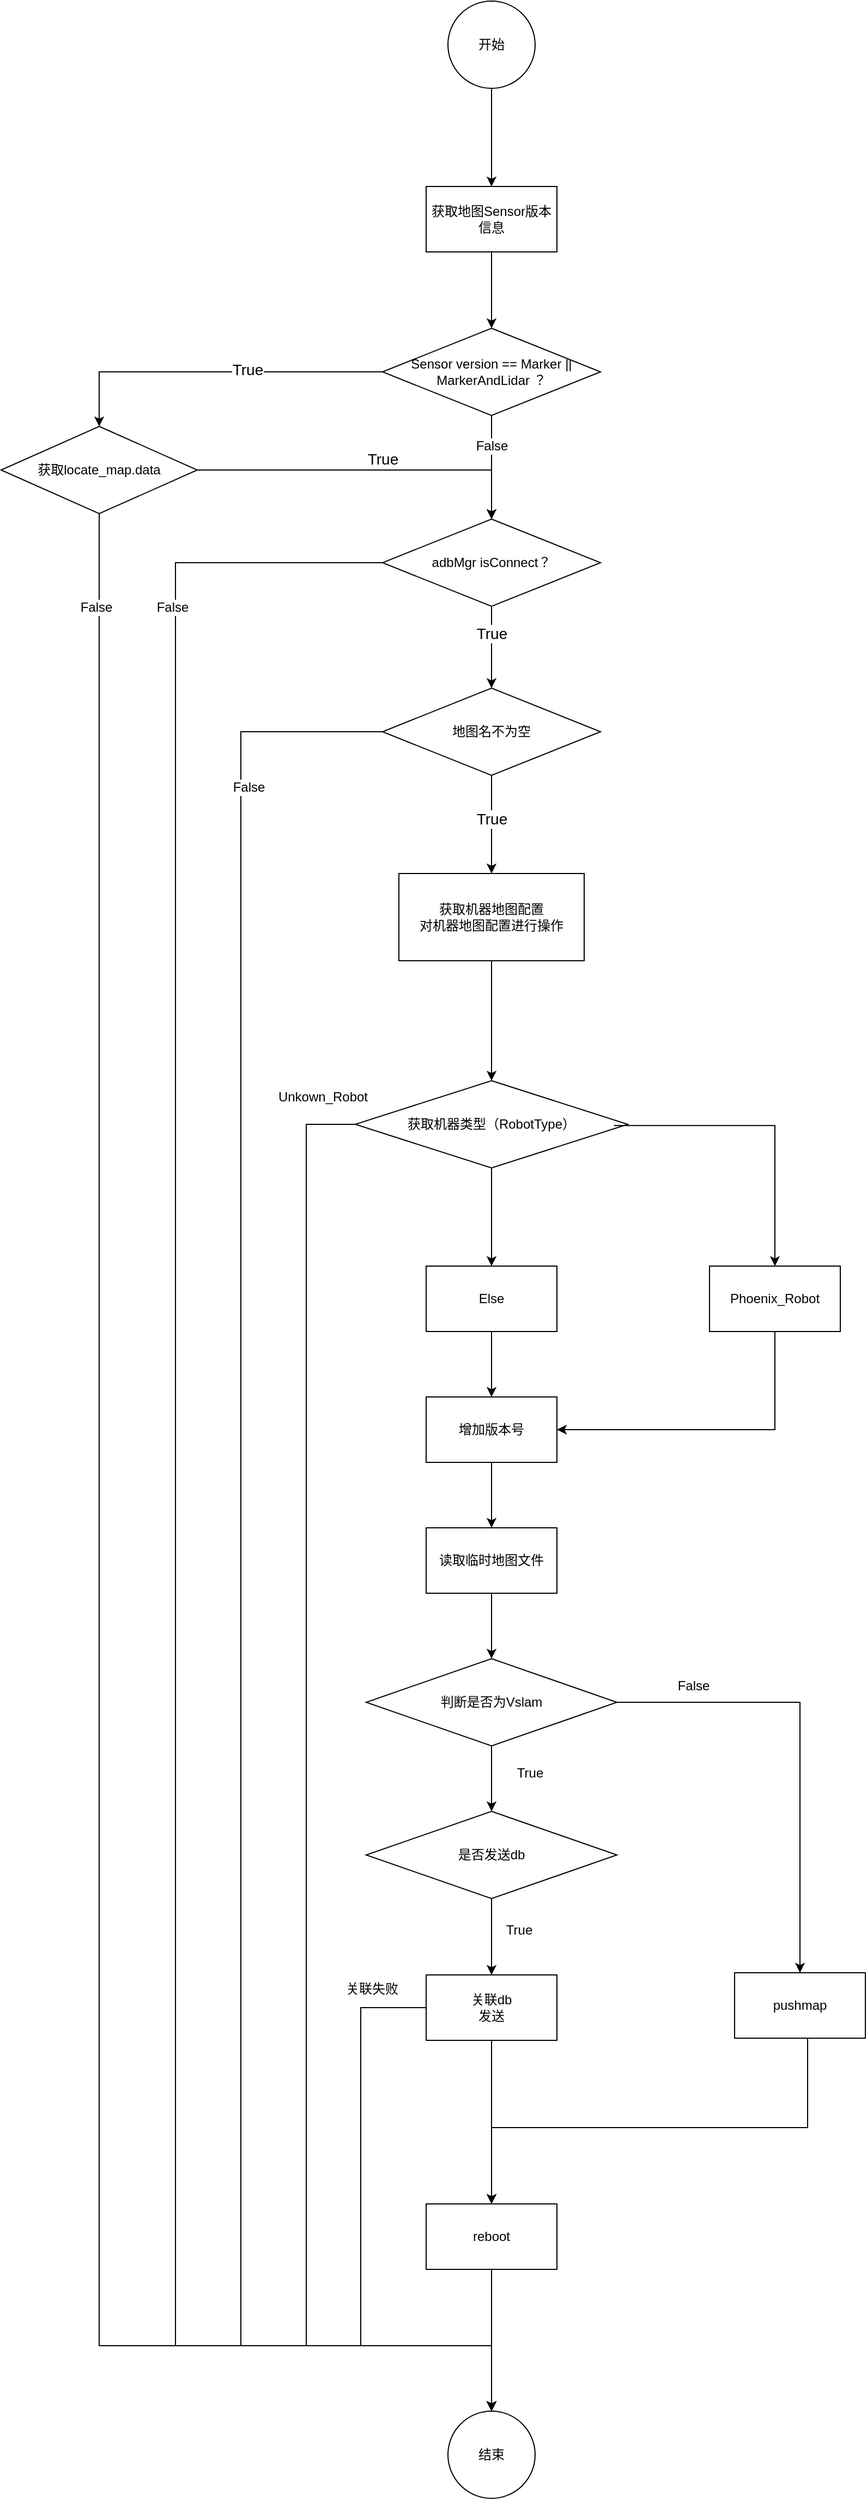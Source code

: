 <mxfile version="24.7.7" pages="4">
  <diagram name="第 1 页" id="W4bSUOw1dxwQHgGHtSeJ">
    <mxGraphModel dx="2770" dy="1123" grid="1" gridSize="10" guides="1" tooltips="1" connect="1" arrows="1" fold="1" page="1" pageScale="1" pageWidth="827" pageHeight="1169" math="0" shadow="0">
      <root>
        <mxCell id="0" />
        <mxCell id="1" parent="0" />
        <mxCell id="3yQ-uEPfvCkX8q001NSK-3" value="" style="edgeStyle=orthogonalEdgeStyle;rounded=0;orthogonalLoop=1;jettySize=auto;html=1;" parent="1" source="3yQ-uEPfvCkX8q001NSK-1" target="3yQ-uEPfvCkX8q001NSK-2" edge="1">
          <mxGeometry relative="1" as="geometry" />
        </mxCell>
        <mxCell id="3yQ-uEPfvCkX8q001NSK-1" value="&lt;font style=&quot;font-size: 12px;&quot;&gt;开始&lt;/font&gt;" style="ellipse;whiteSpace=wrap;html=1;fontSize=12;" parent="1" vertex="1">
          <mxGeometry x="100" y="30" width="80" height="80" as="geometry" />
        </mxCell>
        <mxCell id="3yQ-uEPfvCkX8q001NSK-5" value="" style="edgeStyle=orthogonalEdgeStyle;rounded=0;orthogonalLoop=1;jettySize=auto;html=1;" parent="1" source="3yQ-uEPfvCkX8q001NSK-2" target="3yQ-uEPfvCkX8q001NSK-4" edge="1">
          <mxGeometry relative="1" as="geometry" />
        </mxCell>
        <mxCell id="3yQ-uEPfvCkX8q001NSK-2" value="获取地图Sensor版本信息" style="whiteSpace=wrap;html=1;" parent="1" vertex="1">
          <mxGeometry x="80" y="200" width="120" height="60" as="geometry" />
        </mxCell>
        <mxCell id="3yQ-uEPfvCkX8q001NSK-10" value="" style="edgeStyle=orthogonalEdgeStyle;rounded=0;orthogonalLoop=1;jettySize=auto;html=1;entryX=0.5;entryY=0;entryDx=0;entryDy=0;" parent="1" source="3yQ-uEPfvCkX8q001NSK-4" target="3yQ-uEPfvCkX8q001NSK-41" edge="1">
          <mxGeometry relative="1" as="geometry">
            <mxPoint x="-60" y="390" as="targetPoint" />
            <Array as="points">
              <mxPoint x="-220" y="370" />
            </Array>
          </mxGeometry>
        </mxCell>
        <mxCell id="3yQ-uEPfvCkX8q001NSK-11" value="&lt;font style=&quot;font-size: 14px;&quot;&gt;True&lt;/font&gt;" style="edgeLabel;html=1;align=center;verticalAlign=middle;resizable=0;points=[];fontSize=14;" parent="3yQ-uEPfvCkX8q001NSK-10" vertex="1" connectable="0">
          <mxGeometry x="-0.2" y="-2" relative="1" as="geometry">
            <mxPoint as="offset" />
          </mxGeometry>
        </mxCell>
        <mxCell id="3yQ-uEPfvCkX8q001NSK-18" value="" style="edgeStyle=orthogonalEdgeStyle;rounded=0;orthogonalLoop=1;jettySize=auto;html=1;" parent="1" source="3yQ-uEPfvCkX8q001NSK-4" target="3yQ-uEPfvCkX8q001NSK-17" edge="1">
          <mxGeometry relative="1" as="geometry" />
        </mxCell>
        <mxCell id="3yQ-uEPfvCkX8q001NSK-22" value="False" style="edgeLabel;html=1;align=center;verticalAlign=middle;resizable=0;points=[];fontSize=12;" parent="3yQ-uEPfvCkX8q001NSK-18" vertex="1" connectable="0">
          <mxGeometry y="4" relative="1" as="geometry">
            <mxPoint x="-4" y="-20" as="offset" />
          </mxGeometry>
        </mxCell>
        <mxCell id="3yQ-uEPfvCkX8q001NSK-4" value="Sensor version == Marker || MarkerAndLidar ？" style="rhombus;whiteSpace=wrap;html=1;" parent="1" vertex="1">
          <mxGeometry x="40" y="330" width="200" height="80" as="geometry" />
        </mxCell>
        <mxCell id="3yQ-uEPfvCkX8q001NSK-26" value="" style="edgeStyle=orthogonalEdgeStyle;rounded=0;orthogonalLoop=1;jettySize=auto;html=1;exitX=0;exitY=0.5;exitDx=0;exitDy=0;" parent="1" source="3yQ-uEPfvCkX8q001NSK-17" target="3yQ-uEPfvCkX8q001NSK-25" edge="1">
          <mxGeometry relative="1" as="geometry">
            <Array as="points">
              <mxPoint x="-150" y="545" />
              <mxPoint x="-150" y="2180" />
              <mxPoint x="140" y="2180" />
            </Array>
          </mxGeometry>
        </mxCell>
        <mxCell id="3yQ-uEPfvCkX8q001NSK-48" value="" style="edgeStyle=orthogonalEdgeStyle;rounded=0;orthogonalLoop=1;jettySize=auto;html=1;" parent="1" source="3yQ-uEPfvCkX8q001NSK-17" target="3yQ-uEPfvCkX8q001NSK-47" edge="1">
          <mxGeometry relative="1" as="geometry" />
        </mxCell>
        <mxCell id="3yQ-uEPfvCkX8q001NSK-17" value="adbMgr isConnect？" style="rhombus;whiteSpace=wrap;html=1;" parent="1" vertex="1">
          <mxGeometry x="40" y="505" width="200" height="80" as="geometry" />
        </mxCell>
        <mxCell id="3yQ-uEPfvCkX8q001NSK-25" value="结束" style="ellipse;whiteSpace=wrap;html=1;" parent="1" vertex="1">
          <mxGeometry x="100" y="2240" width="80" height="80" as="geometry" />
        </mxCell>
        <mxCell id="3yQ-uEPfvCkX8q001NSK-27" value="False" style="edgeLabel;html=1;align=center;verticalAlign=middle;resizable=0;points=[];fontSize=12;" parent="1" vertex="1" connectable="0">
          <mxGeometry x="-160" y="585" as="geometry">
            <mxPoint x="7" y="1" as="offset" />
          </mxGeometry>
        </mxCell>
        <mxCell id="3yQ-uEPfvCkX8q001NSK-43" value="" style="edgeStyle=orthogonalEdgeStyle;rounded=0;orthogonalLoop=1;jettySize=auto;html=1;entryX=0.5;entryY=0;entryDx=0;entryDy=0;exitX=0.5;exitY=1;exitDx=0;exitDy=0;" parent="1" source="3yQ-uEPfvCkX8q001NSK-41" target="3yQ-uEPfvCkX8q001NSK-25" edge="1">
          <mxGeometry relative="1" as="geometry">
            <mxPoint x="-60" y="570" as="targetPoint" />
            <Array as="points">
              <mxPoint x="-220" y="2180" />
              <mxPoint x="140" y="2180" />
            </Array>
          </mxGeometry>
        </mxCell>
        <mxCell id="3yQ-uEPfvCkX8q001NSK-45" value="" style="edgeStyle=orthogonalEdgeStyle;rounded=0;orthogonalLoop=1;jettySize=auto;html=1;entryX=0.5;entryY=0;entryDx=0;entryDy=0;" parent="1" source="3yQ-uEPfvCkX8q001NSK-41" target="3yQ-uEPfvCkX8q001NSK-17" edge="1">
          <mxGeometry relative="1" as="geometry" />
        </mxCell>
        <mxCell id="3yQ-uEPfvCkX8q001NSK-41" value="获取locate_map.data" style="rhombus;whiteSpace=wrap;html=1;" parent="1" vertex="1">
          <mxGeometry x="-310" y="420" width="180" height="80" as="geometry" />
        </mxCell>
        <mxCell id="3yQ-uEPfvCkX8q001NSK-44" value="False" style="edgeLabel;html=1;align=center;verticalAlign=middle;resizable=0;points=[];fontSize=12;" parent="1" vertex="1" connectable="0">
          <mxGeometry x="-230" y="585" as="geometry">
            <mxPoint x="7" y="1" as="offset" />
          </mxGeometry>
        </mxCell>
        <mxCell id="3yQ-uEPfvCkX8q001NSK-46" value="&lt;font style=&quot;font-size: 14px;&quot;&gt;True&lt;/font&gt;" style="edgeLabel;html=1;align=center;verticalAlign=middle;resizable=0;points=[];fontSize=14;" parent="1" vertex="1" connectable="0">
          <mxGeometry x="40" y="450" as="geometry" />
        </mxCell>
        <mxCell id="3yQ-uEPfvCkX8q001NSK-51" value="" style="edgeStyle=orthogonalEdgeStyle;rounded=0;orthogonalLoop=1;jettySize=auto;html=1;entryX=0.5;entryY=0;entryDx=0;entryDy=0;exitX=0;exitY=0.5;exitDx=0;exitDy=0;" parent="1" source="3yQ-uEPfvCkX8q001NSK-47" target="3yQ-uEPfvCkX8q001NSK-25" edge="1">
          <mxGeometry relative="1" as="geometry">
            <mxPoint x="414" y="650" as="targetPoint" />
            <Array as="points">
              <mxPoint x="-90" y="700" />
              <mxPoint x="-90" y="2180" />
              <mxPoint x="140" y="2180" />
            </Array>
          </mxGeometry>
        </mxCell>
        <mxCell id="3yQ-uEPfvCkX8q001NSK-54" value="" style="edgeStyle=orthogonalEdgeStyle;rounded=0;orthogonalLoop=1;jettySize=auto;html=1;" parent="1" source="3yQ-uEPfvCkX8q001NSK-47" target="3yQ-uEPfvCkX8q001NSK-53" edge="1">
          <mxGeometry relative="1" as="geometry" />
        </mxCell>
        <mxCell id="3yQ-uEPfvCkX8q001NSK-47" value="地图名不为空" style="rhombus;whiteSpace=wrap;html=1;" parent="1" vertex="1">
          <mxGeometry x="40" y="660" width="200" height="80" as="geometry" />
        </mxCell>
        <mxCell id="3yQ-uEPfvCkX8q001NSK-49" value="&lt;font style=&quot;font-size: 14px;&quot;&gt;True&lt;/font&gt;" style="edgeLabel;html=1;align=center;verticalAlign=middle;resizable=0;points=[];fontSize=14;" parent="1" vertex="1" connectable="0">
          <mxGeometry x="140" y="610" as="geometry" />
        </mxCell>
        <mxCell id="3yQ-uEPfvCkX8q001NSK-52" value="False" style="edgeLabel;html=1;align=center;verticalAlign=middle;resizable=0;points=[];fontSize=12;" parent="1" vertex="1" connectable="0">
          <mxGeometry x="-90" y="750" as="geometry">
            <mxPoint x="7" y="1" as="offset" />
          </mxGeometry>
        </mxCell>
        <mxCell id="3yQ-uEPfvCkX8q001NSK-59" value="" style="edgeStyle=orthogonalEdgeStyle;rounded=0;orthogonalLoop=1;jettySize=auto;html=1;" parent="1" source="3yQ-uEPfvCkX8q001NSK-53" target="3yQ-uEPfvCkX8q001NSK-58" edge="1">
          <mxGeometry relative="1" as="geometry" />
        </mxCell>
        <mxCell id="3yQ-uEPfvCkX8q001NSK-53" value="获取机器地图配置&lt;br&gt;对机器地图配置进行操作" style="whiteSpace=wrap;html=1;" parent="1" vertex="1">
          <mxGeometry x="55" y="830" width="170" height="80" as="geometry" />
        </mxCell>
        <mxCell id="3yQ-uEPfvCkX8q001NSK-55" value="&lt;font style=&quot;font-size: 14px;&quot;&gt;True&lt;/font&gt;" style="edgeLabel;html=1;align=center;verticalAlign=middle;resizable=0;points=[];fontSize=14;" parent="1" vertex="1" connectable="0">
          <mxGeometry x="140" y="780" as="geometry" />
        </mxCell>
        <mxCell id="3yQ-uEPfvCkX8q001NSK-63" value="" style="edgeStyle=orthogonalEdgeStyle;rounded=0;orthogonalLoop=1;jettySize=auto;html=1;" parent="1" source="3yQ-uEPfvCkX8q001NSK-58" target="3yQ-uEPfvCkX8q001NSK-62" edge="1">
          <mxGeometry relative="1" as="geometry" />
        </mxCell>
        <mxCell id="3yQ-uEPfvCkX8q001NSK-88" style="edgeStyle=orthogonalEdgeStyle;rounded=0;orthogonalLoop=1;jettySize=auto;html=1;exitX=0;exitY=0.5;exitDx=0;exitDy=0;entryX=0.5;entryY=0;entryDx=0;entryDy=0;" parent="1" source="3yQ-uEPfvCkX8q001NSK-58" target="3yQ-uEPfvCkX8q001NSK-25" edge="1">
          <mxGeometry relative="1" as="geometry">
            <Array as="points">
              <mxPoint x="-30" y="1060" />
              <mxPoint x="-30" y="2180" />
              <mxPoint x="140" y="2180" />
            </Array>
          </mxGeometry>
        </mxCell>
        <mxCell id="3yQ-uEPfvCkX8q001NSK-58" value="获取机器类型（RobotType）" style="rhombus;whiteSpace=wrap;html=1;" parent="1" vertex="1">
          <mxGeometry x="15" y="1020" width="250" height="80" as="geometry" />
        </mxCell>
        <mxCell id="3yQ-uEPfvCkX8q001NSK-67" value="" style="edgeStyle=orthogonalEdgeStyle;rounded=0;orthogonalLoop=1;jettySize=auto;html=1;" parent="1" source="3yQ-uEPfvCkX8q001NSK-62" target="3yQ-uEPfvCkX8q001NSK-66" edge="1">
          <mxGeometry relative="1" as="geometry" />
        </mxCell>
        <mxCell id="3yQ-uEPfvCkX8q001NSK-62" value="Else" style="whiteSpace=wrap;html=1;" parent="1" vertex="1">
          <mxGeometry x="80" y="1190" width="120" height="60" as="geometry" />
        </mxCell>
        <mxCell id="3yQ-uEPfvCkX8q001NSK-87" style="edgeStyle=orthogonalEdgeStyle;rounded=0;orthogonalLoop=1;jettySize=auto;html=1;exitX=0.5;exitY=1;exitDx=0;exitDy=0;entryX=1;entryY=0.5;entryDx=0;entryDy=0;" parent="1" source="3yQ-uEPfvCkX8q001NSK-64" target="3yQ-uEPfvCkX8q001NSK-66" edge="1">
          <mxGeometry relative="1" as="geometry" />
        </mxCell>
        <mxCell id="3yQ-uEPfvCkX8q001NSK-64" value="Phoenix_Robot" style="whiteSpace=wrap;html=1;" parent="1" vertex="1">
          <mxGeometry x="340" y="1190" width="120" height="60" as="geometry" />
        </mxCell>
        <mxCell id="3yQ-uEPfvCkX8q001NSK-65" value="" style="edgeStyle=orthogonalEdgeStyle;rounded=0;orthogonalLoop=1;jettySize=auto;html=1;exitX=0.949;exitY=0.514;exitDx=0;exitDy=0;exitPerimeter=0;entryX=0.5;entryY=0;entryDx=0;entryDy=0;" parent="1" source="3yQ-uEPfvCkX8q001NSK-58" target="3yQ-uEPfvCkX8q001NSK-64" edge="1">
          <mxGeometry relative="1" as="geometry">
            <mxPoint x="877" y="700" as="sourcePoint" />
            <mxPoint x="1020" y="650" as="targetPoint" />
          </mxGeometry>
        </mxCell>
        <mxCell id="3yQ-uEPfvCkX8q001NSK-69" value="" style="edgeStyle=orthogonalEdgeStyle;rounded=0;orthogonalLoop=1;jettySize=auto;html=1;" parent="1" source="3yQ-uEPfvCkX8q001NSK-66" target="3yQ-uEPfvCkX8q001NSK-68" edge="1">
          <mxGeometry relative="1" as="geometry" />
        </mxCell>
        <mxCell id="3yQ-uEPfvCkX8q001NSK-66" value="增加版本号" style="whiteSpace=wrap;html=1;" parent="1" vertex="1">
          <mxGeometry x="80" y="1310" width="120" height="60" as="geometry" />
        </mxCell>
        <mxCell id="3yQ-uEPfvCkX8q001NSK-73" value="" style="edgeStyle=orthogonalEdgeStyle;rounded=0;orthogonalLoop=1;jettySize=auto;html=1;" parent="1" source="3yQ-uEPfvCkX8q001NSK-68" target="3yQ-uEPfvCkX8q001NSK-72" edge="1">
          <mxGeometry relative="1" as="geometry" />
        </mxCell>
        <mxCell id="3yQ-uEPfvCkX8q001NSK-68" value="读取临时地图文件" style="whiteSpace=wrap;html=1;" parent="1" vertex="1">
          <mxGeometry x="80" y="1430" width="120" height="60" as="geometry" />
        </mxCell>
        <mxCell id="3yQ-uEPfvCkX8q001NSK-98" style="edgeStyle=orthogonalEdgeStyle;rounded=0;orthogonalLoop=1;jettySize=auto;html=1;exitX=0.5;exitY=1;exitDx=0;exitDy=0;entryX=0.5;entryY=0;entryDx=0;entryDy=0;" parent="1" source="3yQ-uEPfvCkX8q001NSK-72" target="3yQ-uEPfvCkX8q001NSK-79" edge="1">
          <mxGeometry relative="1" as="geometry" />
        </mxCell>
        <mxCell id="3yQ-uEPfvCkX8q001NSK-101" style="edgeStyle=orthogonalEdgeStyle;rounded=0;orthogonalLoop=1;jettySize=auto;html=1;exitX=1;exitY=0.5;exitDx=0;exitDy=0;" parent="1" source="3yQ-uEPfvCkX8q001NSK-72" target="3yQ-uEPfvCkX8q001NSK-75" edge="1">
          <mxGeometry relative="1" as="geometry" />
        </mxCell>
        <mxCell id="3yQ-uEPfvCkX8q001NSK-72" value="判断是否为Vslam" style="rhombus;whiteSpace=wrap;html=1;" parent="1" vertex="1">
          <mxGeometry x="25" y="1550" width="230" height="80" as="geometry" />
        </mxCell>
        <mxCell id="3yQ-uEPfvCkX8q001NSK-82" value="" style="edgeStyle=orthogonalEdgeStyle;rounded=0;orthogonalLoop=1;jettySize=auto;html=1;exitX=0.5;exitY=1;exitDx=0;exitDy=0;" parent="1" source="3yQ-uEPfvCkX8q001NSK-75" target="3yQ-uEPfvCkX8q001NSK-81" edge="1">
          <mxGeometry relative="1" as="geometry">
            <mxPoint x="682" y="1410" as="sourcePoint" />
            <Array as="points">
              <mxPoint x="430" y="1980" />
              <mxPoint x="140" y="1980" />
            </Array>
          </mxGeometry>
        </mxCell>
        <mxCell id="3yQ-uEPfvCkX8q001NSK-75" value="pushmap" style="whiteSpace=wrap;html=1;" parent="1" vertex="1">
          <mxGeometry x="363" y="1838" width="120" height="60" as="geometry" />
        </mxCell>
        <mxCell id="3yQ-uEPfvCkX8q001NSK-96" style="edgeStyle=orthogonalEdgeStyle;rounded=0;orthogonalLoop=1;jettySize=auto;html=1;exitX=0.5;exitY=1;exitDx=0;exitDy=0;entryX=0.5;entryY=0;entryDx=0;entryDy=0;" parent="1" source="3yQ-uEPfvCkX8q001NSK-79" target="3yQ-uEPfvCkX8q001NSK-83" edge="1">
          <mxGeometry relative="1" as="geometry" />
        </mxCell>
        <mxCell id="3yQ-uEPfvCkX8q001NSK-79" value="是否发送db" style="rhombus;whiteSpace=wrap;html=1;" parent="1" vertex="1">
          <mxGeometry x="25" y="1690" width="230" height="80" as="geometry" />
        </mxCell>
        <mxCell id="3yQ-uEPfvCkX8q001NSK-86" style="edgeStyle=orthogonalEdgeStyle;rounded=0;orthogonalLoop=1;jettySize=auto;html=1;exitX=0.5;exitY=1;exitDx=0;exitDy=0;entryX=0.5;entryY=0;entryDx=0;entryDy=0;" parent="1" source="3yQ-uEPfvCkX8q001NSK-81" target="3yQ-uEPfvCkX8q001NSK-25" edge="1">
          <mxGeometry relative="1" as="geometry" />
        </mxCell>
        <mxCell id="3yQ-uEPfvCkX8q001NSK-81" value="reboot" style="whiteSpace=wrap;html=1;" parent="1" vertex="1">
          <mxGeometry x="80" y="2050" width="120" height="60" as="geometry" />
        </mxCell>
        <mxCell id="3yQ-uEPfvCkX8q001NSK-85" style="edgeStyle=orthogonalEdgeStyle;rounded=0;orthogonalLoop=1;jettySize=auto;html=1;exitX=0.5;exitY=1;exitDx=0;exitDy=0;entryX=0.5;entryY=0;entryDx=0;entryDy=0;" parent="1" source="3yQ-uEPfvCkX8q001NSK-83" target="3yQ-uEPfvCkX8q001NSK-81" edge="1">
          <mxGeometry relative="1" as="geometry">
            <mxPoint x="570" y="1600" as="targetPoint" />
          </mxGeometry>
        </mxCell>
        <mxCell id="XRLFAyvbxgkjL-5TqYRN-1" style="edgeStyle=orthogonalEdgeStyle;rounded=0;orthogonalLoop=1;jettySize=auto;html=1;exitX=0;exitY=0.5;exitDx=0;exitDy=0;entryX=0.5;entryY=0;entryDx=0;entryDy=0;" parent="1" source="3yQ-uEPfvCkX8q001NSK-83" target="3yQ-uEPfvCkX8q001NSK-25" edge="1">
          <mxGeometry relative="1" as="geometry">
            <Array as="points">
              <mxPoint x="20" y="1870" />
              <mxPoint x="20" y="2180" />
              <mxPoint x="140" y="2180" />
            </Array>
          </mxGeometry>
        </mxCell>
        <mxCell id="3yQ-uEPfvCkX8q001NSK-83" value="关联db&lt;div&gt;发送&lt;/div&gt;" style="whiteSpace=wrap;html=1;" parent="1" vertex="1">
          <mxGeometry x="80" y="1840" width="120" height="60" as="geometry" />
        </mxCell>
        <mxCell id="3yQ-uEPfvCkX8q001NSK-89" value="&lt;span style=&quot;text-wrap: wrap;&quot;&gt;Unkown_Robot&lt;/span&gt;" style="text;html=1;align=center;verticalAlign=middle;resizable=0;points=[];autosize=1;strokeColor=none;fillColor=none;" parent="1" vertex="1">
          <mxGeometry x="-70" y="1020" width="110" height="30" as="geometry" />
        </mxCell>
        <mxCell id="3yQ-uEPfvCkX8q001NSK-94" value="True" style="text;html=1;align=center;verticalAlign=middle;resizable=0;points=[];autosize=1;strokeColor=none;fillColor=none;" parent="1" vertex="1">
          <mxGeometry x="140" y="1784" width="50" height="30" as="geometry" />
        </mxCell>
        <mxCell id="3yQ-uEPfvCkX8q001NSK-99" value="True" style="text;html=1;align=center;verticalAlign=middle;resizable=0;points=[];autosize=1;strokeColor=none;fillColor=none;" parent="1" vertex="1">
          <mxGeometry x="150" y="1640" width="50" height="30" as="geometry" />
        </mxCell>
        <mxCell id="3yQ-uEPfvCkX8q001NSK-102" value="False" style="text;html=1;align=center;verticalAlign=middle;resizable=0;points=[];autosize=1;strokeColor=none;fillColor=none;" parent="1" vertex="1">
          <mxGeometry x="300" y="1560" width="50" height="30" as="geometry" />
        </mxCell>
        <mxCell id="XRLFAyvbxgkjL-5TqYRN-2" value="关联失败" style="text;html=1;align=center;verticalAlign=middle;resizable=0;points=[];autosize=1;strokeColor=none;fillColor=none;" parent="1" vertex="1">
          <mxGeometry x="-5" y="1838" width="70" height="30" as="geometry" />
        </mxCell>
      </root>
    </mxGraphModel>
  </diagram>
  <diagram id="zHAR3Fr9kCcJbuOy7Vhw" name="重启操作">
    <mxGraphModel dx="1360" dy="1955" grid="1" gridSize="10" guides="1" tooltips="1" connect="1" arrows="1" fold="1" page="1" pageScale="1" pageWidth="827" pageHeight="1169" math="0" shadow="0">
      <root>
        <mxCell id="0" />
        <mxCell id="1" parent="0" />
        <mxCell id="LuZ7fuCe4hnUYNZ_H2Gp-6" value="" style="group" parent="1" vertex="1" connectable="0">
          <mxGeometry y="300" width="1200" height="600" as="geometry" />
        </mxCell>
        <mxCell id="yh7_g9KI7OkdkX_SszMg-2" value="欢乐送2&lt;br&gt;HLS2" style="whiteSpace=wrap;html=1;container=0;" parent="LuZ7fuCe4hnUYNZ_H2Gp-6" vertex="1">
          <mxGeometry y="180" width="120" height="60" as="geometry" />
        </mxCell>
        <mxCell id="yh7_g9KI7OkdkX_SszMg-3" value="机型" style="whiteSpace=wrap;html=1;fontStyle=1;fontSize=16;container=0;" parent="LuZ7fuCe4hnUYNZ_H2Gp-6" vertex="1">
          <mxGeometry y="60" width="120" height="60" as="geometry" />
        </mxCell>
        <mxCell id="yh7_g9KI7OkdkX_SszMg-4" value="灰狗、好啦&lt;br&gt;Recycle_Robot" style="whiteSpace=wrap;html=1;container=0;" parent="LuZ7fuCe4hnUYNZ_H2Gp-6" vertex="1">
          <mxGeometry y="300" width="120" height="60" as="geometry" />
        </mxCell>
        <mxCell id="yh7_g9KI7OkdkX_SszMg-5" value="九尾&lt;br&gt;Ninetales_Robot" style="whiteSpace=wrap;html=1;container=0;" parent="LuZ7fuCe4hnUYNZ_H2Gp-6" vertex="1">
          <mxGeometry y="360" width="120" height="60" as="geometry" />
        </mxCell>
        <mxCell id="yh7_g9KI7OkdkX_SszMg-6" value="葫芦&lt;br&gt;Peanut_Robot" style="whiteSpace=wrap;html=1;container=0;" parent="LuZ7fuCe4hnUYNZ_H2Gp-6" vertex="1">
          <mxGeometry y="420" width="120" height="60" as="geometry" />
        </mxCell>
        <mxCell id="yh7_g9KI7OkdkX_SszMg-7" value="闪电匣&lt;br&gt;FireFox_Robot" style="whiteSpace=wrap;html=1;container=0;" parent="LuZ7fuCe4hnUYNZ_H2Gp-6" vertex="1">
          <mxGeometry y="480" width="120" height="60" as="geometry" />
        </mxCell>
        <mxCell id="yh7_g9KI7OkdkX_SszMg-8" value="凤凰&lt;br&gt;Phoenix_Robot" style="whiteSpace=wrap;html=1;container=0;" parent="LuZ7fuCe4hnUYNZ_H2Gp-6" vertex="1">
          <mxGeometry y="540" width="120" height="60" as="geometry" />
        </mxCell>
        <mxCell id="yh7_g9KI7OkdkX_SszMg-9" value="安装工具推图关闭进程一览" style="whiteSpace=wrap;html=1;fillColor=#dae8fc;strokeColor=#6c8ebf;fontSize=23;fontStyle=1;container=0;" parent="LuZ7fuCe4hnUYNZ_H2Gp-6" vertex="1">
          <mxGeometry width="1200" height="60" as="geometry" />
        </mxCell>
        <mxCell id="yh7_g9KI7OkdkX_SszMg-11" value="Mir" style="whiteSpace=wrap;html=1;fontStyle=1;fontSize=16;container=0;" parent="LuZ7fuCe4hnUYNZ_H2Gp-6" vertex="1">
          <mxGeometry x="120" y="60" width="340" height="60" as="geometry" />
        </mxCell>
        <mxCell id="yh7_g9KI7OkdkX_SszMg-13" value="PuduOS" style="whiteSpace=wrap;html=1;fontStyle=1;fontSize=16;container=0;" parent="LuZ7fuCe4hnUYNZ_H2Gp-6" vertex="1">
          <mxGeometry x="460" y="60" width="340" height="60" as="geometry" />
        </mxCell>
        <mxCell id="yh7_g9KI7OkdkX_SszMg-14" value="Project one" style="whiteSpace=wrap;html=1;fontStyle=1;fontSize=16;container=0;" parent="LuZ7fuCe4hnUYNZ_H2Gp-6" vertex="1">
          <mxGeometry x="800" y="60" width="400" height="60" as="geometry" />
        </mxCell>
        <mxCell id="yh7_g9KI7OkdkX_SszMg-16" value="贝拉&lt;br&gt;Cat_Robot" style="whiteSpace=wrap;html=1;container=0;" parent="LuZ7fuCe4hnUYNZ_H2Gp-6" vertex="1">
          <mxGeometry y="240" width="120" height="60" as="geometry" />
        </mxCell>
        <mxCell id="yh7_g9KI7OkdkX_SszMg-17" value="&lt;div&gt;package = &quot;com.pudutech.launcher&quot;;&lt;/div&gt;&lt;div&gt;&amp;nbsp; &amp;nbsp; &amp;nbsp; &amp;nbsp;activity = &quot;com.pudutech.launcher.ui.activity.MainActivity&quot;;&lt;br&gt;&quot;com.pudutech.hls2robot&quot;&lt;br&gt;&lt;/div&gt;" style="whiteSpace=wrap;html=1;container=0;" parent="LuZ7fuCe4hnUYNZ_H2Gp-6" vertex="1">
          <mxGeometry x="120" y="180" width="340" height="60" as="geometry" />
        </mxCell>
        <mxCell id="yh7_g9KI7OkdkX_SszMg-19" value="&lt;div&gt;package = &quot;com.pudutech.bumblebee&quot;;&lt;/div&gt;&lt;div&gt;&amp;nbsp; &amp;nbsp; &amp;nbsp; &amp;nbsp; activity = &quot;com.pudutech.bumblebee.Welcome&quot;;&lt;/div&gt;" style="whiteSpace=wrap;html=1;container=0;" parent="LuZ7fuCe4hnUYNZ_H2Gp-6" vertex="1">
          <mxGeometry x="120" y="240" width="340" height="60" as="geometry" />
        </mxCell>
        <mxCell id="yh7_g9KI7OkdkX_SszMg-20" value="&lt;div&gt;package = &quot;com.pudutech.recycle.robot&quot;;&lt;/div&gt;&lt;div&gt;&amp;nbsp; &amp;nbsp; &amp;nbsp; &amp;nbsp; activity = &quot;com.pudutech.recycle.robot.home.Welcome&quot;;&lt;/div&gt;" style="whiteSpace=wrap;html=1;container=0;" parent="LuZ7fuCe4hnUYNZ_H2Gp-6" vertex="1">
          <mxGeometry x="120" y="300" width="340" height="60" as="geometry" />
        </mxCell>
        <mxCell id="yh7_g9KI7OkdkX_SszMg-21" value="&lt;div&gt;package = &quot;com.pudutech.robot.ninetails&quot;;&lt;/div&gt;&lt;div&gt;&amp;nbsp; &amp;nbsp; &amp;nbsp; &amp;nbsp; activity = &quot;com.pudutech.disinfect.fox.view.MainActivity&quot;;&lt;/div&gt;" style="whiteSpace=wrap;html=1;container=0;" parent="LuZ7fuCe4hnUYNZ_H2Gp-6" vertex="1">
          <mxGeometry x="120" y="360" width="340" height="60" as="geometry" />
        </mxCell>
        <mxCell id="yh7_g9KI7OkdkX_SszMg-22" value="&lt;div&gt;package = &quot;com.pudutech.robot.peanut&quot;;&lt;/div&gt;&lt;div&gt;&amp;nbsp; &amp;nbsp; &amp;nbsp; &amp;nbsp; activity = &quot;com.pudutech.peanut.Welcome&quot;;&lt;/div&gt;" style="whiteSpace=wrap;html=1;container=0;" parent="LuZ7fuCe4hnUYNZ_H2Gp-6" vertex="1">
          <mxGeometry x="120" y="420" width="340" height="60" as="geometry" />
        </mxCell>
        <mxCell id="yh7_g9KI7OkdkX_SszMg-23" value="&lt;div&gt;package=&quot;com.pudutech.robot.firefox&quot;;&lt;/div&gt;&lt;div&gt;&amp;nbsp; &amp;nbsp; &amp;nbsp; &amp;nbsp; activity = &quot;com.pudutech.firefox.robot.view.main.MainActivity&quot;&lt;/div&gt;" style="whiteSpace=wrap;html=1;container=0;" parent="LuZ7fuCe4hnUYNZ_H2Gp-6" vertex="1">
          <mxGeometry x="120" y="480" width="340" height="60" as="geometry" />
        </mxCell>
        <mxCell id="yh7_g9KI7OkdkX_SszMg-24" value="&lt;div&gt;package = &quot;com.pudutech.phoenix&quot;;&lt;/div&gt;&lt;div&gt;&amp;nbsp; &amp;nbsp; &amp;nbsp; &amp;nbsp; activity = &quot;com.pudutech.phoenix.ui.activity.InitHostActivity&quot;;&lt;/div&gt;" style="whiteSpace=wrap;html=1;container=0;" parent="LuZ7fuCe4hnUYNZ_H2Gp-6" vertex="1">
          <mxGeometry x="120" y="540" width="340" height="60" as="geometry" />
        </mxCell>
        <mxCell id="yh7_g9KI7OkdkX_SszMg-25" value="&lt;div&gt;com.pudutech.ota&lt;/div&gt;&lt;div&gt;com.pudutech.cloud&lt;/div&gt;&lt;div&gt;com.pudutech.hardware2&lt;/div&gt;&lt;div&gt;&amp;nbsp; com.pudutech.maptools&lt;/div&gt;&lt;div&gt;&lt;span style=&quot;background-color: initial;&quot;&gt;com.pudutech.map&lt;/span&gt;&lt;/div&gt;&lt;div&gt;&amp;nbsp; &amp;nbsp; com.pudutech.navigation&lt;/div&gt;&lt;div&gt;&amp;nbsp; &amp;nbsp; com.pudutech.iot2&lt;/div&gt;&lt;div&gt;&amp;nbsp; &amp;nbsp; com.pudutech.maptools&lt;/div&gt;&lt;div&gt;&amp;nbsp; &amp;nbsp;com.pudutech.setupwizard&lt;/div&gt;&lt;div&gt;com.pudutech.core&lt;/div&gt;&lt;div&gt;com.pudutech.launcher&lt;/div&gt;" style="whiteSpace=wrap;html=1;container=0;" parent="LuZ7fuCe4hnUYNZ_H2Gp-6" vertex="1">
          <mxGeometry x="460" y="120" width="340" height="480" as="geometry" />
        </mxCell>
        <mxCell id="yh7_g9KI7OkdkX_SszMg-27" value="&lt;div&gt;&lt;font color=&quot;#ff9999&quot;&gt;com.pudutech.resource.manager.service&lt;/font&gt;&lt;/div&gt;&lt;div&gt;&lt;font color=&quot;#ff9999&quot;&gt;&amp;nbsp; &amp;nbsp; com.pudutech.business.cruise&lt;/font&gt;&lt;/div&gt;&lt;div&gt;&lt;font color=&quot;#ff9999&quot;&gt;&amp;nbsp; &amp;nbsp; com.pudutech.function&lt;/font&gt;&lt;/div&gt;&lt;div&gt;&lt;font color=&quot;#ff9999&quot;&gt;&amp;nbsp; &amp;nbsp; com.pudutech.delivery&lt;/font&gt;&lt;/div&gt;&lt;div&gt;&lt;font color=&quot;#ff9999&quot;&gt;com.pudutech.usher&lt;/font&gt;&lt;/div&gt;&lt;div&gt;&lt;font color=&quot;#ff9999&quot;&gt;&amp;nbsp; &amp;nbsp; com.pudutech.ad.service&lt;/font&gt;&lt;/div&gt;&lt;div&gt;&lt;font color=&quot;#ff9999&quot;&gt;&amp;nbsp; &amp;nbsp; com.pudutech.ad.marketing&lt;/font&gt;&lt;/div&gt;&lt;div&gt;&lt;font color=&quot;#ff9999&quot;&gt;&amp;nbsp; &amp;nbsp; com.pudutech.solicit&lt;/font&gt;&lt;/div&gt;&lt;div&gt;&lt;font color=&quot;#ff9999&quot;&gt;&amp;nbsp; &amp;nbsp; com.pudutech.recycle&lt;/font&gt;&lt;/div&gt;" style="whiteSpace=wrap;html=1;container=0;" parent="LuZ7fuCe4hnUYNZ_H2Gp-6" vertex="1">
          <mxGeometry x="800" y="120" width="400" height="480" as="geometry" />
        </mxCell>
        <mxCell id="LuZ7fuCe4hnUYNZ_H2Gp-2" value="！！杀不干净" style="whiteSpace=wrap;html=1;fontStyle=1;fillColor=#f8cecc;strokeColor=#b85450;container=0;" parent="LuZ7fuCe4hnUYNZ_H2Gp-6" vertex="1">
          <mxGeometry x="880" y="480" width="250" height="60" as="geometry" />
        </mxCell>
        <mxCell id="LuZ7fuCe4hnUYNZ_H2Gp-4" value="欢乐送1&lt;br&gt;Marker_Robot" style="whiteSpace=wrap;html=1;container=0;" parent="LuZ7fuCe4hnUYNZ_H2Gp-6" vertex="1">
          <mxGeometry y="120" width="120" height="60" as="geometry" />
        </mxCell>
        <mxCell id="LuZ7fuCe4hnUYNZ_H2Gp-5" value="&lt;div&gt;&lt;span style=&quot;background-color: initial;&quot;&gt;package =&lt;/span&gt;&lt;span style=&quot;background-color: initial;&quot;&gt;&amp;nbsp;&lt;/span&gt;&quot;com.pudutech.pdrobot&quot;,&lt;/div&gt;&lt;div&gt;&lt;span style=&quot;background-color: initial;&quot;&gt;activity =&lt;/span&gt;&lt;span style=&quot;background-color: initial;&quot;&gt;&amp;nbsp;&lt;/span&gt;&lt;span style=&quot;background-color: initial;&quot;&gt;&quot;com.pudu.mydemo.act.Welcome&quot;&lt;/span&gt;&lt;/div&gt;" style="whiteSpace=wrap;html=1;container=0;" parent="LuZ7fuCe4hnUYNZ_H2Gp-6" vertex="1">
          <mxGeometry x="120" y="120" width="340" height="60" as="geometry" />
        </mxCell>
        <mxCell id="LuZ7fuCe4hnUYNZ_H2Gp-9" value="" style="group" parent="1" vertex="1" connectable="0">
          <mxGeometry x="30" y="1090" width="330" height="350" as="geometry" />
        </mxCell>
        <mxCell id="LuZ7fuCe4hnUYNZ_H2Gp-7" value="现在的机型（2024）" style="whiteSpace=wrap;html=1;fontStyle=1;fontSize=16;fillColor=#dae8fc;strokeColor=#6c8ebf;" parent="LuZ7fuCe4hnUYNZ_H2Gp-9" vertex="1">
          <mxGeometry width="330" height="60" as="geometry" />
        </mxCell>
        <mxCell id="LuZ7fuCe4hnUYNZ_H2Gp-8" value="&lt;div&gt;enum class MachineModel(var id : Int){&lt;/div&gt;&lt;div&gt;&amp;nbsp; &amp;nbsp; OTHER(0),//其他&lt;/div&gt;&lt;div&gt;&amp;nbsp; &amp;nbsp; HLS(1),&amp;nbsp; &amp;nbsp; &amp;nbsp; &amp;nbsp; //欢乐送&lt;/div&gt;&lt;div&gt;&amp;nbsp; &amp;nbsp; PUDUCTOR(2),&amp;nbsp; &amp;nbsp;//欢乐消&lt;/div&gt;&lt;div&gt;&amp;nbsp; &amp;nbsp; BELLA_BOT(3),&amp;nbsp; &amp;nbsp;//机器猫/贝拉&lt;/div&gt;&lt;div&gt;&amp;nbsp; &amp;nbsp; RECYCLE_DOG(4), //灰狗/好啦&lt;/div&gt;&lt;div&gt;&amp;nbsp; &amp;nbsp; NINE_TALES(5),&amp;nbsp; //九尾&lt;/div&gt;&lt;div&gt;&amp;nbsp; &amp;nbsp; PEANUT(6),&amp;nbsp; &amp;nbsp; &amp;nbsp;//小花生&lt;/div&gt;&lt;div&gt;&amp;nbsp; &amp;nbsp; FIREFOX(7),&amp;nbsp; &amp;nbsp; //火狐&lt;/div&gt;&lt;div&gt;&amp;nbsp; &amp;nbsp; CLEAN_BOT(8),&amp;nbsp; &amp;nbsp;//清扫机器人&lt;/div&gt;&lt;div&gt;&amp;nbsp; &amp;nbsp; PHOENIX(9),&amp;nbsp; &amp;nbsp;//凤凰&lt;/div&gt;&lt;div&gt;&amp;nbsp; &amp;nbsp; HLS2(10),&amp;nbsp; &amp;nbsp;//欢乐送2&lt;/div&gt;&lt;div&gt;&amp;nbsp; &amp;nbsp; HLS_VSLAM(11), // 欢乐送1 vslam&lt;/div&gt;&lt;div&gt;&amp;nbsp; &amp;nbsp; WATT(12),&amp;nbsp; &amp;nbsp; &amp;nbsp; &amp;nbsp;// watt&lt;/div&gt;&lt;div&gt;&amp;nbsp; &amp;nbsp; BELLA_PRO(15),&amp;nbsp; // 贝拉pro&lt;/div&gt;&lt;div&gt;&amp;nbsp; &amp;nbsp; PEANUT_PRO(16), // 小花生pro&lt;/div&gt;&lt;div&gt;&amp;nbsp; &amp;nbsp; FIREFOX_PRO(17);// 闪电匣pro&lt;/div&gt;&lt;div&gt;}&lt;/div&gt;" style="whiteSpace=wrap;html=1;align=left;" parent="LuZ7fuCe4hnUYNZ_H2Gp-9" vertex="1">
          <mxGeometry y="60" width="330" height="290" as="geometry" />
        </mxCell>
        <mxCell id="LuZ7fuCe4hnUYNZ_H2Gp-12" value="" style="edgeStyle=orthogonalEdgeStyle;rounded=0;orthogonalLoop=1;jettySize=auto;html=1;" parent="1" source="LuZ7fuCe4hnUYNZ_H2Gp-10" target="LuZ7fuCe4hnUYNZ_H2Gp-11" edge="1">
          <mxGeometry relative="1" as="geometry" />
        </mxCell>
        <mxCell id="LuZ7fuCe4hnUYNZ_H2Gp-10" value="开始" style="ellipse;whiteSpace=wrap;html=1;" parent="1" vertex="1">
          <mxGeometry x="1570" y="-20" width="80" height="80" as="geometry" />
        </mxCell>
        <mxCell id="LuZ7fuCe4hnUYNZ_H2Gp-14" value="" style="edgeStyle=orthogonalEdgeStyle;rounded=0;orthogonalLoop=1;jettySize=auto;html=1;" parent="1" source="LuZ7fuCe4hnUYNZ_H2Gp-11" target="LuZ7fuCe4hnUYNZ_H2Gp-13" edge="1">
          <mxGeometry relative="1" as="geometry" />
        </mxCell>
        <mxCell id="LuZ7fuCe4hnUYNZ_H2Gp-25" style="edgeStyle=orthogonalEdgeStyle;rounded=0;orthogonalLoop=1;jettySize=auto;html=1;exitX=1;exitY=0.5;exitDx=0;exitDy=0;entryX=1;entryY=0.5;entryDx=0;entryDy=0;" parent="1" source="LuZ7fuCe4hnUYNZ_H2Gp-11" target="LuZ7fuCe4hnUYNZ_H2Gp-19" edge="1">
          <mxGeometry relative="1" as="geometry">
            <Array as="points">
              <mxPoint x="1850" y="180" />
              <mxPoint x="1850" y="810" />
            </Array>
          </mxGeometry>
        </mxCell>
        <mxCell id="LuZ7fuCe4hnUYNZ_H2Gp-11" value="判断是否连接" style="rhombus;whiteSpace=wrap;html=1;" parent="1" vertex="1">
          <mxGeometry x="1510" y="140" width="200" height="80" as="geometry" />
        </mxCell>
        <mxCell id="LuZ7fuCe4hnUYNZ_H2Gp-18" value="" style="edgeStyle=orthogonalEdgeStyle;rounded=0;orthogonalLoop=1;jettySize=auto;html=1;" parent="1" source="LuZ7fuCe4hnUYNZ_H2Gp-13" target="LuZ7fuCe4hnUYNZ_H2Gp-17" edge="1">
          <mxGeometry relative="1" as="geometry" />
        </mxCell>
        <mxCell id="LuZ7fuCe4hnUYNZ_H2Gp-13" value="杀死进程" style="whiteSpace=wrap;html=1;" parent="1" vertex="1">
          <mxGeometry x="1550" y="300" width="120" height="60" as="geometry" />
        </mxCell>
        <mxCell id="LuZ7fuCe4hnUYNZ_H2Gp-15" style="edgeStyle=orthogonalEdgeStyle;rounded=0;orthogonalLoop=1;jettySize=auto;html=1;exitX=0;exitY=0.5;exitDx=0;exitDy=0;entryX=1;entryY=0.5;entryDx=0;entryDy=0;" parent="1" source="LuZ7fuCe4hnUYNZ_H2Gp-13" target="yh7_g9KI7OkdkX_SszMg-9" edge="1">
          <mxGeometry relative="1" as="geometry" />
        </mxCell>
        <mxCell id="LuZ7fuCe4hnUYNZ_H2Gp-20" value="" style="edgeStyle=orthogonalEdgeStyle;rounded=0;orthogonalLoop=1;jettySize=auto;html=1;entryX=0.5;entryY=0;entryDx=0;entryDy=0;" parent="1" source="LuZ7fuCe4hnUYNZ_H2Gp-17" target="LuZ7fuCe4hnUYNZ_H2Gp-23" edge="1">
          <mxGeometry relative="1" as="geometry" />
        </mxCell>
        <mxCell id="LuZ7fuCe4hnUYNZ_H2Gp-17" value="重启进程&lt;br&gt;&lt;b&gt;（只完成了mir的进程重启）&lt;/b&gt;" style="whiteSpace=wrap;html=1;" parent="1" vertex="1">
          <mxGeometry x="1480" y="470" width="260" height="60" as="geometry" />
        </mxCell>
        <mxCell id="LuZ7fuCe4hnUYNZ_H2Gp-19" value="结束" style="ellipse;whiteSpace=wrap;html=1;" parent="1" vertex="1">
          <mxGeometry x="1570" y="770" width="80" height="80" as="geometry" />
        </mxCell>
        <mxCell id="LuZ7fuCe4hnUYNZ_H2Gp-21" value="true" style="text;html=1;align=center;verticalAlign=middle;resizable=0;points=[];autosize=1;strokeColor=none;fillColor=none;" parent="1" vertex="1">
          <mxGeometry x="1614" y="250" width="40" height="30" as="geometry" />
        </mxCell>
        <mxCell id="LuZ7fuCe4hnUYNZ_H2Gp-24" value="" style="edgeStyle=orthogonalEdgeStyle;rounded=0;orthogonalLoop=1;jettySize=auto;html=1;" parent="1" source="LuZ7fuCe4hnUYNZ_H2Gp-23" target="LuZ7fuCe4hnUYNZ_H2Gp-19" edge="1">
          <mxGeometry relative="1" as="geometry" />
        </mxCell>
        <mxCell id="LuZ7fuCe4hnUYNZ_H2Gp-23" value="判断是否连接" style="rhombus;whiteSpace=wrap;html=1;" parent="1" vertex="1">
          <mxGeometry x="1510" y="630" width="200" height="80" as="geometry" />
        </mxCell>
      </root>
    </mxGraphModel>
  </diagram>
  <diagram id="8jmXDZn3e2YhUjKaHddk" name="推送地图整体流程">
    <mxGraphModel dx="2187" dy="1955" grid="1" gridSize="10" guides="1" tooltips="1" connect="1" arrows="1" fold="1" page="1" pageScale="1" pageWidth="827" pageHeight="1169" math="0" shadow="0">
      <root>
        <mxCell id="0" />
        <mxCell id="1" parent="0" />
        <mxCell id="eCjC6IlgKaSJ1mSuIgiq-20" value="" style="whiteSpace=wrap;html=1;fillColor=none;strokeColor=#b85450;" parent="1" vertex="1">
          <mxGeometry x="-150" y="2250" width="550" height="620" as="geometry" />
        </mxCell>
        <mxCell id="0hSTjjZpf9hpeh2Vm6aB-2" value="" style="edgeStyle=orthogonalEdgeStyle;rounded=0;orthogonalLoop=1;jettySize=auto;html=1;" parent="1" source="5CCVsGOaj2jeLiCi_tRD-2" target="0hSTjjZpf9hpeh2Vm6aB-1" edge="1">
          <mxGeometry relative="1" as="geometry" />
        </mxCell>
        <mxCell id="5CCVsGOaj2jeLiCi_tRD-2" value="开始" style="ellipse;whiteSpace=wrap;html=1;fontStyle=1" parent="1" vertex="1">
          <mxGeometry x="160" y="30" width="80" height="80" as="geometry" />
        </mxCell>
        <mxCell id="fS2KrUlz_0A_ae1DTlDp-3" value="" style="edgeStyle=orthogonalEdgeStyle;rounded=0;orthogonalLoop=1;jettySize=auto;html=1;" parent="1" source="0hSTjjZpf9hpeh2Vm6aB-1" target="fS2KrUlz_0A_ae1DTlDp-2" edge="1">
          <mxGeometry relative="1" as="geometry" />
        </mxCell>
        <mxCell id="fS2KrUlz_0A_ae1DTlDp-5" value="" style="edgeStyle=orthogonalEdgeStyle;rounded=0;orthogonalLoop=1;jettySize=auto;html=1;" parent="1" source="0hSTjjZpf9hpeh2Vm6aB-1" target="fS2KrUlz_0A_ae1DTlDp-4" edge="1">
          <mxGeometry relative="1" as="geometry" />
        </mxCell>
        <mxCell id="0hSTjjZpf9hpeh2Vm6aB-1" value="&lt;span style=&quot;font-weight: 400;&quot;&gt;检测adb是否连接正常&lt;/span&gt;" style="rhombus;whiteSpace=wrap;html=1;fontStyle=1;" parent="1" vertex="1">
          <mxGeometry x="50" y="190" width="300" height="80" as="geometry" />
        </mxCell>
        <mxCell id="fS2KrUlz_0A_ae1DTlDp-7" value="" style="edgeStyle=orthogonalEdgeStyle;rounded=0;orthogonalLoop=1;jettySize=auto;html=1;" parent="1" source="fS2KrUlz_0A_ae1DTlDp-2" target="fS2KrUlz_0A_ae1DTlDp-6" edge="1">
          <mxGeometry relative="1" as="geometry" />
        </mxCell>
        <mxCell id="fS2KrUlz_0A_ae1DTlDp-12" value="" style="edgeStyle=orthogonalEdgeStyle;rounded=0;orthogonalLoop=1;jettySize=auto;html=1;" parent="1" source="fS2KrUlz_0A_ae1DTlDp-2" target="fS2KrUlz_0A_ae1DTlDp-11" edge="1">
          <mxGeometry relative="1" as="geometry" />
        </mxCell>
        <mxCell id="fS2KrUlz_0A_ae1DTlDp-2" value="&lt;span style=&quot;font-weight: 400;&quot;&gt;判断地图类型：&lt;/span&gt;&lt;div&gt;&lt;span style=&quot;font-weight: 400;&quot;&gt;如果为marker 或 融合建图&lt;/span&gt;&lt;/div&gt;&lt;div&gt;&lt;span style=&quot;font-weight: 400;&quot;&gt;检测local_map.data文件&lt;/span&gt;&lt;/div&gt;" style="rhombus;whiteSpace=wrap;html=1;fontStyle=1;" parent="1" vertex="1">
          <mxGeometry x="50" y="350" width="300" height="80" as="geometry" />
        </mxCell>
        <mxCell id="TZfEnF6SCCEgrA9Q4AtD-27" style="edgeStyle=orthogonalEdgeStyle;rounded=0;orthogonalLoop=1;jettySize=auto;html=1;exitX=0;exitY=0.5;exitDx=0;exitDy=0;entryX=0;entryY=0.5;entryDx=0;entryDy=0;" parent="1" source="fS2KrUlz_0A_ae1DTlDp-4" target="TZfEnF6SCCEgrA9Q4AtD-13" edge="1">
          <mxGeometry relative="1" as="geometry">
            <Array as="points">
              <mxPoint x="-370" y="230" />
              <mxPoint x="-370" y="3140" />
            </Array>
          </mxGeometry>
        </mxCell>
        <mxCell id="fS2KrUlz_0A_ae1DTlDp-4" value="提示：设备未连接" style="whiteSpace=wrap;html=1;fontStyle=1;" parent="1" vertex="1">
          <mxGeometry x="-250" y="200" width="130" height="60" as="geometry" />
        </mxCell>
        <mxCell id="TZfEnF6SCCEgrA9Q4AtD-28" style="edgeStyle=orthogonalEdgeStyle;rounded=0;orthogonalLoop=1;jettySize=auto;html=1;exitX=0;exitY=0.5;exitDx=0;exitDy=0;entryX=0;entryY=0.5;entryDx=0;entryDy=0;" parent="1" source="fS2KrUlz_0A_ae1DTlDp-6" target="TZfEnF6SCCEgrA9Q4AtD-13" edge="1">
          <mxGeometry relative="1" as="geometry">
            <Array as="points">
              <mxPoint x="-340" y="390" />
              <mxPoint x="-340" y="3140" />
            </Array>
          </mxGeometry>
        </mxCell>
        <mxCell id="fS2KrUlz_0A_ae1DTlDp-6" value="提示：定位地图不存在" style="whiteSpace=wrap;html=1;fontStyle=1;" parent="1" vertex="1">
          <mxGeometry x="-250" y="360" width="130" height="60" as="geometry" />
        </mxCell>
        <mxCell id="fS2KrUlz_0A_ae1DTlDp-8" value="True" style="text;html=1;align=center;verticalAlign=middle;resizable=0;points=[];autosize=1;strokeColor=none;fillColor=none;" parent="1" vertex="1">
          <mxGeometry x="200" y="300" width="50" height="30" as="geometry" />
        </mxCell>
        <mxCell id="fS2KrUlz_0A_ae1DTlDp-9" value="设备未连接" style="text;html=1;align=center;verticalAlign=middle;resizable=0;points=[];autosize=1;strokeColor=none;fillColor=none;" parent="1" vertex="1">
          <mxGeometry x="-70" y="198" width="80" height="30" as="geometry" />
        </mxCell>
        <mxCell id="fS2KrUlz_0A_ae1DTlDp-10" value="定位地图不存在" style="text;html=1;align=center;verticalAlign=middle;resizable=0;points=[];autosize=1;strokeColor=none;fillColor=none;" parent="1" vertex="1">
          <mxGeometry x="-80" y="360" width="110" height="30" as="geometry" />
        </mxCell>
        <mxCell id="fS2KrUlz_0A_ae1DTlDp-14" value="" style="edgeStyle=orthogonalEdgeStyle;rounded=0;orthogonalLoop=1;jettySize=auto;html=1;" parent="1" source="fS2KrUlz_0A_ae1DTlDp-11" target="fS2KrUlz_0A_ae1DTlDp-13" edge="1">
          <mxGeometry relative="1" as="geometry" />
        </mxCell>
        <mxCell id="fS2KrUlz_0A_ae1DTlDp-17" value="" style="edgeStyle=orthogonalEdgeStyle;rounded=0;orthogonalLoop=1;jettySize=auto;html=1;" parent="1" source="fS2KrUlz_0A_ae1DTlDp-11" target="fS2KrUlz_0A_ae1DTlDp-16" edge="1">
          <mxGeometry relative="1" as="geometry" />
        </mxCell>
        <mxCell id="fS2KrUlz_0A_ae1DTlDp-11" value="&lt;span style=&quot;font-weight: 400;&quot;&gt;检测地图名不为空&lt;/span&gt;" style="rhombus;whiteSpace=wrap;html=1;fontStyle=1;" parent="1" vertex="1">
          <mxGeometry x="50" y="510" width="300" height="80" as="geometry" />
        </mxCell>
        <mxCell id="TZfEnF6SCCEgrA9Q4AtD-29" style="edgeStyle=orthogonalEdgeStyle;rounded=0;orthogonalLoop=1;jettySize=auto;html=1;exitX=0;exitY=0.5;exitDx=0;exitDy=0;entryX=0;entryY=0.5;entryDx=0;entryDy=0;" parent="1" source="fS2KrUlz_0A_ae1DTlDp-13" target="TZfEnF6SCCEgrA9Q4AtD-13" edge="1">
          <mxGeometry relative="1" as="geometry">
            <Array as="points">
              <mxPoint x="-310" y="550" />
              <mxPoint x="-310" y="3140" />
            </Array>
          </mxGeometry>
        </mxCell>
        <mxCell id="fS2KrUlz_0A_ae1DTlDp-13" value="提示：地图名错误" style="whiteSpace=wrap;html=1;fontStyle=1;" parent="1" vertex="1">
          <mxGeometry x="-250" y="520" width="130" height="60" as="geometry" />
        </mxCell>
        <mxCell id="fS2KrUlz_0A_ae1DTlDp-15" value="True" style="text;html=1;align=center;verticalAlign=middle;resizable=0;points=[];autosize=1;strokeColor=none;fillColor=none;" parent="1" vertex="1">
          <mxGeometry x="200" y="460" width="50" height="30" as="geometry" />
        </mxCell>
        <mxCell id="fS2KrUlz_0A_ae1DTlDp-19" value="" style="edgeStyle=orthogonalEdgeStyle;rounded=0;orthogonalLoop=1;jettySize=auto;html=1;entryX=0;entryY=0.5;entryDx=0;entryDy=0;" parent="1" source="fS2KrUlz_0A_ae1DTlDp-16" target="TZfEnF6SCCEgrA9Q4AtD-13" edge="1">
          <mxGeometry relative="1" as="geometry">
            <mxPoint x="-120" y="710" as="targetPoint" />
            <Array as="points">
              <mxPoint x="-250" y="710" />
              <mxPoint x="-250" y="3140" />
            </Array>
          </mxGeometry>
        </mxCell>
        <mxCell id="fS2KrUlz_0A_ae1DTlDp-21" value="" style="edgeStyle=orthogonalEdgeStyle;rounded=0;orthogonalLoop=1;jettySize=auto;html=1;" parent="1" source="fS2KrUlz_0A_ae1DTlDp-16" target="fS2KrUlz_0A_ae1DTlDp-20" edge="1">
          <mxGeometry relative="1" as="geometry" />
        </mxCell>
        <mxCell id="fS2KrUlz_0A_ae1DTlDp-16" value="&lt;span style=&quot;font-weight: 400;&quot;&gt;地图检测&lt;/span&gt;" style="rhombus;whiteSpace=wrap;html=1;fontStyle=1;" parent="1" vertex="1">
          <mxGeometry x="50" y="670" width="300" height="80" as="geometry" />
        </mxCell>
        <mxCell id="fS2KrUlz_0A_ae1DTlDp-23" value="" style="edgeStyle=orthogonalEdgeStyle;rounded=0;orthogonalLoop=1;jettySize=auto;html=1;" parent="1" source="fS2KrUlz_0A_ae1DTlDp-20" target="fS2KrUlz_0A_ae1DTlDp-22" edge="1">
          <mxGeometry relative="1" as="geometry" />
        </mxCell>
        <mxCell id="fS2KrUlz_0A_ae1DTlDp-20" value="adb 从机器端获取地图配置" style="whiteSpace=wrap;html=1;fontStyle=1;" parent="1" vertex="1">
          <mxGeometry x="130" y="840" width="140" height="60" as="geometry" />
        </mxCell>
        <mxCell id="fS2KrUlz_0A_ae1DTlDp-27" value="" style="edgeStyle=orthogonalEdgeStyle;rounded=0;orthogonalLoop=1;jettySize=auto;html=1;" parent="1" source="fS2KrUlz_0A_ae1DTlDp-22" target="fS2KrUlz_0A_ae1DTlDp-26" edge="1">
          <mxGeometry relative="1" as="geometry" />
        </mxCell>
        <mxCell id="TZfEnF6SCCEgrA9Q4AtD-38" style="edgeStyle=orthogonalEdgeStyle;rounded=0;orthogonalLoop=1;jettySize=auto;html=1;exitX=0;exitY=0.5;exitDx=0;exitDy=0;entryX=0;entryY=0.5;entryDx=0;entryDy=0;" parent="1" source="fS2KrUlz_0A_ae1DTlDp-22" target="TZfEnF6SCCEgrA9Q4AtD-13" edge="1">
          <mxGeometry relative="1" as="geometry">
            <Array as="points">
              <mxPoint x="-190" y="1020" />
              <mxPoint x="-190" y="3140" />
            </Array>
          </mxGeometry>
        </mxCell>
        <mxCell id="fS2KrUlz_0A_ae1DTlDp-22" value="&lt;span style=&quot;font-weight: 400;&quot;&gt;解析地图配置&lt;/span&gt;" style="rhombus;whiteSpace=wrap;html=1;fontStyle=1;" parent="1" vertex="1">
          <mxGeometry x="50" y="980" width="300" height="80" as="geometry" />
        </mxCell>
        <mxCell id="fS2KrUlz_0A_ae1DTlDp-29" value="" style="edgeStyle=orthogonalEdgeStyle;rounded=0;orthogonalLoop=1;jettySize=auto;html=1;" parent="1" source="fS2KrUlz_0A_ae1DTlDp-26" target="fS2KrUlz_0A_ae1DTlDp-28" edge="1">
          <mxGeometry relative="1" as="geometry" />
        </mxCell>
        <mxCell id="fS2KrUlz_0A_ae1DTlDp-26" value="获取机器类型" style="whiteSpace=wrap;html=1;fontStyle=1;" parent="1" vertex="1">
          <mxGeometry x="130" y="1150" width="140" height="60" as="geometry" />
        </mxCell>
        <mxCell id="TZfEnF6SCCEgrA9Q4AtD-2" value="" style="edgeStyle=orthogonalEdgeStyle;rounded=0;orthogonalLoop=1;jettySize=auto;html=1;" parent="1" source="fS2KrUlz_0A_ae1DTlDp-28" target="TZfEnF6SCCEgrA9Q4AtD-1" edge="1">
          <mxGeometry relative="1" as="geometry" />
        </mxCell>
        <mxCell id="fS2KrUlz_0A_ae1DTlDp-28" value="增加版本号" style="whiteSpace=wrap;html=1;fontStyle=1;" parent="1" vertex="1">
          <mxGeometry x="140" y="1290" width="120" height="60" as="geometry" />
        </mxCell>
        <mxCell id="TZfEnF6SCCEgrA9Q4AtD-4" value="" style="edgeStyle=orthogonalEdgeStyle;rounded=0;orthogonalLoop=1;jettySize=auto;html=1;" parent="1" source="TZfEnF6SCCEgrA9Q4AtD-1" target="TZfEnF6SCCEgrA9Q4AtD-3" edge="1">
          <mxGeometry relative="1" as="geometry" />
        </mxCell>
        <mxCell id="TZfEnF6SCCEgrA9Q4AtD-1" value="获取临时地图文件" style="whiteSpace=wrap;html=1;fontStyle=1;" parent="1" vertex="1">
          <mxGeometry x="140" y="1430" width="120" height="60" as="geometry" />
        </mxCell>
        <mxCell id="TZfEnF6SCCEgrA9Q4AtD-6" value="" style="edgeStyle=orthogonalEdgeStyle;rounded=0;orthogonalLoop=1;jettySize=auto;html=1;" parent="1" source="TZfEnF6SCCEgrA9Q4AtD-3" target="TZfEnF6SCCEgrA9Q4AtD-5" edge="1">
          <mxGeometry relative="1" as="geometry" />
        </mxCell>
        <mxCell id="TZfEnF6SCCEgrA9Q4AtD-3" value="&lt;span style=&quot;font-weight: 400;&quot;&gt;判断是否为Vslam&lt;/span&gt;" style="rhombus;whiteSpace=wrap;html=1;fontStyle=1;" parent="1" vertex="1">
          <mxGeometry x="50" y="1550" width="300" height="80" as="geometry" />
        </mxCell>
        <mxCell id="TZfEnF6SCCEgrA9Q4AtD-5" value="推送地图包" style="whiteSpace=wrap;html=1;fontStyle=1;" parent="1" vertex="1">
          <mxGeometry x="140" y="1730" width="120" height="60" as="geometry" />
        </mxCell>
        <mxCell id="TZfEnF6SCCEgrA9Q4AtD-16" value="" style="edgeStyle=orthogonalEdgeStyle;rounded=0;orthogonalLoop=1;jettySize=auto;html=1;exitX=0.5;exitY=1;exitDx=0;exitDy=0;" parent="1" source="TZfEnF6SCCEgrA9Q4AtD-5" target="TZfEnF6SCCEgrA9Q4AtD-15" edge="1">
          <mxGeometry relative="1" as="geometry" />
        </mxCell>
        <mxCell id="TZfEnF6SCCEgrA9Q4AtD-24" style="edgeStyle=orthogonalEdgeStyle;rounded=0;orthogonalLoop=1;jettySize=auto;html=1;exitX=0.5;exitY=1;exitDx=0;exitDy=0;entryX=0.5;entryY=0;entryDx=0;entryDy=0;" parent="1" source="TZfEnF6SCCEgrA9Q4AtD-9" target="eCjC6IlgKaSJ1mSuIgiq-1" edge="1">
          <mxGeometry relative="1" as="geometry">
            <mxPoint x="140" y="2260" as="targetPoint" />
            <Array as="points">
              <mxPoint x="-65" y="2220" />
              <mxPoint x="200" y="2220" />
            </Array>
          </mxGeometry>
        </mxCell>
        <mxCell id="TZfEnF6SCCEgrA9Q4AtD-9" value="推送地图包" style="whiteSpace=wrap;html=1;fontStyle=1;" parent="1" vertex="1">
          <mxGeometry x="-125" y="1860" width="120" height="60" as="geometry" />
        </mxCell>
        <mxCell id="TZfEnF6SCCEgrA9Q4AtD-10" style="edgeStyle=orthogonalEdgeStyle;rounded=0;orthogonalLoop=1;jettySize=auto;html=1;exitX=0;exitY=0.5;exitDx=0;exitDy=0;entryX=0.5;entryY=0;entryDx=0;entryDy=0;" parent="1" source="TZfEnF6SCCEgrA9Q4AtD-3" target="TZfEnF6SCCEgrA9Q4AtD-9" edge="1">
          <mxGeometry relative="1" as="geometry" />
        </mxCell>
        <mxCell id="TZfEnF6SCCEgrA9Q4AtD-14" value="" style="edgeStyle=orthogonalEdgeStyle;rounded=0;orthogonalLoop=1;jettySize=auto;html=1;" parent="1" source="TZfEnF6SCCEgrA9Q4AtD-11" target="TZfEnF6SCCEgrA9Q4AtD-13" edge="1">
          <mxGeometry relative="1" as="geometry" />
        </mxCell>
        <mxCell id="TZfEnF6SCCEgrA9Q4AtD-11" value="断开与机器人的连接" style="whiteSpace=wrap;html=1;fontStyle=1;" parent="1" vertex="1">
          <mxGeometry x="140" y="2960" width="120" height="60" as="geometry" />
        </mxCell>
        <mxCell id="TZfEnF6SCCEgrA9Q4AtD-13" value="结束" style="ellipse;whiteSpace=wrap;html=1;fontStyle=1;" parent="1" vertex="1">
          <mxGeometry x="160" y="3100" width="80" height="80" as="geometry" />
        </mxCell>
        <mxCell id="TZfEnF6SCCEgrA9Q4AtD-18" value="" style="edgeStyle=orthogonalEdgeStyle;rounded=0;orthogonalLoop=1;jettySize=auto;html=1;entryX=0.5;entryY=0;entryDx=0;entryDy=0;" parent="1" source="TZfEnF6SCCEgrA9Q4AtD-15" target="TZfEnF6SCCEgrA9Q4AtD-17" edge="1">
          <mxGeometry relative="1" as="geometry">
            <mxPoint x="200" y="1990" as="targetPoint" />
          </mxGeometry>
        </mxCell>
        <mxCell id="TZfEnF6SCCEgrA9Q4AtD-15" value="询问是否发送db文件" style="whiteSpace=wrap;html=1;fontStyle=1;" parent="1" vertex="1">
          <mxGeometry x="140" y="1860" width="120" height="60" as="geometry" />
        </mxCell>
        <mxCell id="TZfEnF6SCCEgrA9Q4AtD-20" value="" style="edgeStyle=orthogonalEdgeStyle;rounded=0;orthogonalLoop=1;jettySize=auto;html=1;" parent="1" target="TZfEnF6SCCEgrA9Q4AtD-19" edge="1">
          <mxGeometry relative="1" as="geometry">
            <mxPoint x="200" y="2070" as="sourcePoint" />
          </mxGeometry>
        </mxCell>
        <mxCell id="TZfEnF6SCCEgrA9Q4AtD-22" value="" style="edgeStyle=orthogonalEdgeStyle;rounded=0;orthogonalLoop=1;jettySize=auto;html=1;" parent="1" target="TZfEnF6SCCEgrA9Q4AtD-21" edge="1">
          <mxGeometry relative="1" as="geometry">
            <mxPoint x="115" y="2030" as="sourcePoint" />
          </mxGeometry>
        </mxCell>
        <mxCell id="TZfEnF6SCCEgrA9Q4AtD-17" value="db文件是否存在" style="rhombus;whiteSpace=wrap;html=1;fontStyle=1;" parent="1" vertex="1">
          <mxGeometry x="115" y="1990" width="170" height="80" as="geometry" />
        </mxCell>
        <mxCell id="TZfEnF6SCCEgrA9Q4AtD-23" style="edgeStyle=orthogonalEdgeStyle;rounded=0;orthogonalLoop=1;jettySize=auto;html=1;exitX=0.5;exitY=1;exitDx=0;exitDy=0;entryX=0.5;entryY=0;entryDx=0;entryDy=0;" parent="1" source="TZfEnF6SCCEgrA9Q4AtD-19" target="eCjC6IlgKaSJ1mSuIgiq-1" edge="1">
          <mxGeometry relative="1" as="geometry">
            <mxPoint x="200" y="2230" as="targetPoint" />
          </mxGeometry>
        </mxCell>
        <mxCell id="TZfEnF6SCCEgrA9Q4AtD-19" value="发送db文件" style="whiteSpace=wrap;html=1;fontStyle=1;" parent="1" vertex="1">
          <mxGeometry x="140" y="2120" width="120" height="60" as="geometry" />
        </mxCell>
        <mxCell id="TZfEnF6SCCEgrA9Q4AtD-26" style="edgeStyle=orthogonalEdgeStyle;rounded=0;orthogonalLoop=1;jettySize=auto;html=1;exitX=0.5;exitY=1;exitDx=0;exitDy=0;entryX=1;entryY=0.5;entryDx=0;entryDy=0;" parent="1" source="TZfEnF6SCCEgrA9Q4AtD-21" target="TZfEnF6SCCEgrA9Q4AtD-13" edge="1">
          <mxGeometry relative="1" as="geometry" />
        </mxCell>
        <mxCell id="TZfEnF6SCCEgrA9Q4AtD-21" value="错误提示" style="whiteSpace=wrap;html=1;fontStyle=1;" parent="1" vertex="1">
          <mxGeometry x="400" y="2000" width="120" height="60" as="geometry" />
        </mxCell>
        <mxCell id="TZfEnF6SCCEgrA9Q4AtD-34" value="地图检测错误" style="text;html=1;align=center;verticalAlign=middle;resizable=0;points=[];autosize=1;strokeColor=none;fillColor=none;" parent="1" vertex="1">
          <mxGeometry x="-130" y="680" width="100" height="30" as="geometry" />
        </mxCell>
        <mxCell id="TZfEnF6SCCEgrA9Q4AtD-36" value="True" style="text;html=1;align=center;verticalAlign=middle;resizable=0;points=[];autosize=1;strokeColor=none;fillColor=none;" parent="1" vertex="1">
          <mxGeometry x="210" y="790" width="50" height="30" as="geometry" />
        </mxCell>
        <mxCell id="TZfEnF6SCCEgrA9Q4AtD-37" value="True" style="text;html=1;align=center;verticalAlign=middle;resizable=0;points=[];autosize=1;strokeColor=none;fillColor=none;" parent="1" vertex="1">
          <mxGeometry x="200" y="620" width="50" height="30" as="geometry" />
        </mxCell>
        <mxCell id="TZfEnF6SCCEgrA9Q4AtD-40" value="地图配置信息解析失败" style="text;html=1;align=center;verticalAlign=middle;resizable=0;points=[];autosize=1;strokeColor=none;fillColor=none;" parent="1" vertex="1">
          <mxGeometry x="-135" y="990" width="140" height="30" as="geometry" />
        </mxCell>
        <mxCell id="TZfEnF6SCCEgrA9Q4AtD-41" value="地图名为空" style="text;html=1;align=center;verticalAlign=middle;resizable=0;points=[];autosize=1;strokeColor=none;fillColor=none;" parent="1" vertex="1">
          <mxGeometry x="-70" y="520" width="80" height="30" as="geometry" />
        </mxCell>
        <mxCell id="eCjC6IlgKaSJ1mSuIgiq-8" value="" style="edgeStyle=orthogonalEdgeStyle;rounded=0;orthogonalLoop=1;jettySize=auto;html=1;" parent="1" source="eCjC6IlgKaSJ1mSuIgiq-1" target="eCjC6IlgKaSJ1mSuIgiq-5" edge="1">
          <mxGeometry relative="1" as="geometry" />
        </mxCell>
        <mxCell id="eCjC6IlgKaSJ1mSuIgiq-10" value="" style="edgeStyle=orthogonalEdgeStyle;rounded=0;orthogonalLoop=1;jettySize=auto;html=1;" parent="1" source="eCjC6IlgKaSJ1mSuIgiq-1" target="eCjC6IlgKaSJ1mSuIgiq-9" edge="1">
          <mxGeometry relative="1" as="geometry" />
        </mxCell>
        <mxCell id="eCjC6IlgKaSJ1mSuIgiq-1" value="是否为P1 || 机器人类型未知" style="rhombus;whiteSpace=wrap;html=1;fontStyle=1;" parent="1" vertex="1">
          <mxGeometry x="90" y="2320" width="220" height="80" as="geometry" />
        </mxCell>
        <mxCell id="eCjC6IlgKaSJ1mSuIgiq-13" value="" style="edgeStyle=orthogonalEdgeStyle;rounded=0;orthogonalLoop=1;jettySize=auto;html=1;" parent="1" source="eCjC6IlgKaSJ1mSuIgiq-5" target="eCjC6IlgKaSJ1mSuIgiq-12" edge="1">
          <mxGeometry relative="1" as="geometry" />
        </mxCell>
        <mxCell id="eCjC6IlgKaSJ1mSuIgiq-16" style="edgeStyle=orthogonalEdgeStyle;rounded=0;orthogonalLoop=1;jettySize=auto;html=1;exitX=0;exitY=0.5;exitDx=0;exitDy=0;entryX=0;entryY=0.5;entryDx=0;entryDy=0;" parent="1" source="eCjC6IlgKaSJ1mSuIgiq-5" target="eCjC6IlgKaSJ1mSuIgiq-14" edge="1">
          <mxGeometry relative="1" as="geometry">
            <Array as="points">
              <mxPoint y="2480" />
              <mxPoint y="2810" />
            </Array>
          </mxGeometry>
        </mxCell>
        <mxCell id="eCjC6IlgKaSJ1mSuIgiq-5" value="类型是否包含特殊包&lt;br&gt;如Mir" style="rhombus;whiteSpace=wrap;html=1;fontStyle=1;" parent="1" vertex="1">
          <mxGeometry x="115" y="2440" width="170" height="80" as="geometry" />
        </mxCell>
        <mxCell id="eCjC6IlgKaSJ1mSuIgiq-11" style="edgeStyle=orthogonalEdgeStyle;rounded=0;orthogonalLoop=1;jettySize=auto;html=1;exitX=0.5;exitY=1;exitDx=0;exitDy=0;entryX=0;entryY=0.5;entryDx=0;entryDy=0;" parent="1" source="eCjC6IlgKaSJ1mSuIgiq-9" target="TZfEnF6SCCEgrA9Q4AtD-11" edge="1">
          <mxGeometry relative="1" as="geometry" />
        </mxCell>
        <mxCell id="eCjC6IlgKaSJ1mSuIgiq-9" value="机器 Reboot" style="whiteSpace=wrap;html=1;fontStyle=1;" parent="1" vertex="1">
          <mxGeometry x="-140" y="2650" width="120" height="60" as="geometry" />
        </mxCell>
        <mxCell id="eCjC6IlgKaSJ1mSuIgiq-24" value="" style="edgeStyle=orthogonalEdgeStyle;rounded=0;orthogonalLoop=1;jettySize=auto;html=1;" parent="1" source="eCjC6IlgKaSJ1mSuIgiq-12" target="eCjC6IlgKaSJ1mSuIgiq-23" edge="1">
          <mxGeometry relative="1" as="geometry" />
        </mxCell>
        <mxCell id="eCjC6IlgKaSJ1mSuIgiq-12" value="关闭特殊的包" style="whiteSpace=wrap;html=1;fontStyle=1;" parent="1" vertex="1">
          <mxGeometry x="140" y="2570" width="120" height="60" as="geometry" />
        </mxCell>
        <mxCell id="eCjC6IlgKaSJ1mSuIgiq-19" style="edgeStyle=orthogonalEdgeStyle;rounded=0;orthogonalLoop=1;jettySize=auto;html=1;exitX=0.5;exitY=1;exitDx=0;exitDy=0;entryX=0.5;entryY=0;entryDx=0;entryDy=0;" parent="1" source="eCjC6IlgKaSJ1mSuIgiq-14" target="TZfEnF6SCCEgrA9Q4AtD-11" edge="1">
          <mxGeometry relative="1" as="geometry" />
        </mxCell>
        <mxCell id="eCjC6IlgKaSJ1mSuIgiq-14" value="打开对应特殊包/activity" style="whiteSpace=wrap;html=1;fontStyle=1;" parent="1" vertex="1">
          <mxGeometry x="140" y="2780" width="120" height="60" as="geometry" />
        </mxCell>
        <mxCell id="eCjC6IlgKaSJ1mSuIgiq-17" value="False" style="text;html=1;align=center;verticalAlign=middle;resizable=0;points=[];autosize=1;strokeColor=none;fillColor=none;" parent="1" vertex="1">
          <mxGeometry x="30" y="2460" width="50" height="30" as="geometry" />
        </mxCell>
        <mxCell id="eCjC6IlgKaSJ1mSuIgiq-18" value="True" style="text;html=1;align=center;verticalAlign=middle;resizable=0;points=[];autosize=1;strokeColor=none;fillColor=none;" parent="1" vertex="1">
          <mxGeometry x="150" y="2540" width="50" height="30" as="geometry" />
        </mxCell>
        <mxCell id="eCjC6IlgKaSJ1mSuIgiq-22" value="&lt;font style=&quot;font-size: 21px;&quot;&gt;重启&lt;/font&gt;" style="text;html=1;align=center;verticalAlign=middle;resizable=0;points=[];autosize=1;strokeColor=none;fillColor=none;fontStyle=1" parent="1" vertex="1">
          <mxGeometry x="-140" y="2260" width="70" height="40" as="geometry" />
        </mxCell>
        <mxCell id="eCjC6IlgKaSJ1mSuIgiq-25" value="" style="edgeStyle=orthogonalEdgeStyle;rounded=0;orthogonalLoop=1;jettySize=auto;html=1;" parent="1" source="eCjC6IlgKaSJ1mSuIgiq-23" target="eCjC6IlgKaSJ1mSuIgiq-14" edge="1">
          <mxGeometry relative="1" as="geometry" />
        </mxCell>
        <mxCell id="eCjC6IlgKaSJ1mSuIgiq-23" value="关闭PuduOS 包" style="whiteSpace=wrap;html=1;fontStyle=1;" parent="1" vertex="1">
          <mxGeometry x="140" y="2680" width="120" height="60" as="geometry" />
        </mxCell>
        <mxCell id="eCjC6IlgKaSJ1mSuIgiq-26" value="False" style="text;html=1;align=center;verticalAlign=middle;resizable=0;points=[];autosize=1;strokeColor=none;fillColor=none;" parent="1" vertex="1">
          <mxGeometry x="-30" y="1558" width="50" height="30" as="geometry" />
        </mxCell>
        <mxCell id="eCjC6IlgKaSJ1mSuIgiq-27" value="True" style="text;html=1;align=center;verticalAlign=middle;resizable=0;points=[];autosize=1;strokeColor=none;fillColor=none;" parent="1" vertex="1">
          <mxGeometry x="210" y="1660" width="50" height="30" as="geometry" />
        </mxCell>
        <mxCell id="NJLqyfNNzYMN6epwxVxr-4" value="发送地图" style="text;html=1;align=center;verticalAlign=middle;resizable=0;points=[];autosize=1;strokeColor=none;fillColor=none;fontSize=27;" vertex="1" parent="1">
          <mxGeometry x="130" y="-60" width="130" height="50" as="geometry" />
        </mxCell>
        <mxCell id="YXyN57x2A4RxGTGPTAmp-6" value="True" style="text;html=1;align=center;verticalAlign=middle;resizable=0;points=[];autosize=1;strokeColor=none;fillColor=none;" vertex="1" parent="1">
          <mxGeometry x="20" y="2338" width="50" height="30" as="geometry" />
        </mxCell>
        <mxCell id="YXyN57x2A4RxGTGPTAmp-7" value="False" style="text;html=1;align=center;verticalAlign=middle;resizable=0;points=[];autosize=1;strokeColor=none;fillColor=none;" vertex="1" parent="1">
          <mxGeometry x="200" y="2410" width="50" height="30" as="geometry" />
        </mxCell>
      </root>
    </mxGraphModel>
  </diagram>
  <diagram id="_izmaht-1rYfHVptjg2l" name="重启细节">
    <mxGraphModel dx="2770" dy="1123" grid="1" gridSize="10" guides="1" tooltips="1" connect="1" arrows="1" fold="1" page="1" pageScale="1" pageWidth="827" pageHeight="1169" math="0" shadow="0">
      <root>
        <mxCell id="0" />
        <mxCell id="1" parent="0" />
        <mxCell id="_QKJnuBZFZYAtPWagnWn-1" value="" style="edgeStyle=orthogonalEdgeStyle;rounded=0;orthogonalLoop=1;jettySize=auto;html=1;" edge="1" parent="1" source="_QKJnuBZFZYAtPWagnWn-2" target="_QKJnuBZFZYAtPWagnWn-5">
          <mxGeometry relative="1" as="geometry" />
        </mxCell>
        <mxCell id="_QKJnuBZFZYAtPWagnWn-2" value="开始" style="ellipse;whiteSpace=wrap;html=1;" vertex="1" parent="1">
          <mxGeometry x="260" y="210" width="80" height="80" as="geometry" />
        </mxCell>
        <mxCell id="_QKJnuBZFZYAtPWagnWn-3" value="机器重启&lt;br&gt;adbRebootDev()" style="text;html=1;align=center;verticalAlign=middle;resizable=0;points=[];autosize=1;strokeColor=none;fillColor=none;fontSize=35;" vertex="1" parent="1">
          <mxGeometry x="300" y="60" width="280" height="100" as="geometry" />
        </mxCell>
        <mxCell id="_QKJnuBZFZYAtPWagnWn-4" value="" style="edgeStyle=orthogonalEdgeStyle;rounded=0;orthogonalLoop=1;jettySize=auto;html=1;" edge="1" parent="1" source="_QKJnuBZFZYAtPWagnWn-5" target="_QKJnuBZFZYAtPWagnWn-7">
          <mxGeometry relative="1" as="geometry" />
        </mxCell>
        <mxCell id="_QKJnuBZFZYAtPWagnWn-5" value="断开所有的连接&lt;br&gt;&lt;i&gt;&lt;u&gt;adb disconnect&lt;/u&gt;&lt;/i&gt;" style="whiteSpace=wrap;html=1;" vertex="1" parent="1">
          <mxGeometry x="240" y="380" width="120" height="60" as="geometry" />
        </mxCell>
        <mxCell id="_QKJnuBZFZYAtPWagnWn-6" value="" style="edgeStyle=orthogonalEdgeStyle;rounded=0;orthogonalLoop=1;jettySize=auto;html=1;entryX=0.5;entryY=0;entryDx=0;entryDy=0;" edge="1" parent="1" source="_QKJnuBZFZYAtPWagnWn-7" target="fhd3ApPWQCLLSxzIitRz-17">
          <mxGeometry relative="1" as="geometry">
            <mxPoint x="300" y="700" as="targetPoint" />
          </mxGeometry>
        </mxCell>
        <mxCell id="_QKJnuBZFZYAtPWagnWn-14" value="" style="edgeStyle=orthogonalEdgeStyle;rounded=0;orthogonalLoop=1;jettySize=auto;html=1;" edge="1" parent="1" source="_QKJnuBZFZYAtPWagnWn-7" target="_QKJnuBZFZYAtPWagnWn-13">
          <mxGeometry relative="1" as="geometry" />
        </mxCell>
        <mxCell id="_QKJnuBZFZYAtPWagnWn-7" value="是否包含P1的Package&amp;nbsp;|| &lt;br&gt;机器人类型是否未知" style="rhombus;whiteSpace=wrap;html=1;" vertex="1" parent="1">
          <mxGeometry x="160" y="500" width="280" height="90" as="geometry" />
        </mxCell>
        <mxCell id="_QKJnuBZFZYAtPWagnWn-8" value="" style="group" vertex="1" connectable="0" parent="1">
          <mxGeometry x="580" y="270" width="320" height="200" as="geometry" />
        </mxCell>
        <mxCell id="_QKJnuBZFZYAtPWagnWn-9" value="&lt;div&gt;com.pudutech.business.function&lt;br&gt;&lt;/div&gt;&lt;div&gt;com.pudutech.resource.manager.service&lt;/div&gt;&lt;div&gt;&amp;nbsp; &amp;nbsp; com.pudutech.business.cruise&lt;/div&gt;&lt;div&gt;&amp;nbsp; &amp;nbsp; com.pudutech.function&lt;/div&gt;&lt;div&gt;&amp;nbsp; &amp;nbsp; com.pudutech.delivery&lt;/div&gt;&lt;div&gt;com.pudutech.usher&lt;/div&gt;&lt;div&gt;&amp;nbsp; &amp;nbsp; com.pudutech.ad.service&lt;/div&gt;&lt;div&gt;&amp;nbsp; &amp;nbsp; com.pudutech.ad.marketing&lt;/div&gt;&lt;div&gt;&amp;nbsp; &amp;nbsp; com.pudutech.solicit&lt;/div&gt;&lt;div&gt;&amp;nbsp; &amp;nbsp; com.pudutech.recycle&lt;/div&gt;" style="whiteSpace=wrap;html=1;" vertex="1" parent="_QKJnuBZFZYAtPWagnWn-8">
          <mxGeometry y="30" width="320" height="170" as="geometry" />
        </mxCell>
        <mxCell id="_QKJnuBZFZYAtPWagnWn-10" value="Project One Packages" style="whiteSpace=wrap;html=1;fillColor=#dae8fc;strokeColor=#6c8ebf;fontStyle=1" vertex="1" parent="_QKJnuBZFZYAtPWagnWn-8">
          <mxGeometry width="320" height="30" as="geometry" />
        </mxCell>
        <mxCell id="_QKJnuBZFZYAtPWagnWn-11" style="edgeStyle=orthogonalEdgeStyle;rounded=0;orthogonalLoop=1;jettySize=auto;html=1;exitX=0.5;exitY=1;exitDx=0;exitDy=0;entryX=1;entryY=0.5;entryDx=0;entryDy=0;" edge="1" parent="1" source="_QKJnuBZFZYAtPWagnWn-9" target="_QKJnuBZFZYAtPWagnWn-7">
          <mxGeometry relative="1" as="geometry" />
        </mxCell>
        <mxCell id="aKr_8xkVZCUVUmeo0GcN-18" style="edgeStyle=orthogonalEdgeStyle;rounded=0;orthogonalLoop=1;jettySize=auto;html=1;exitX=0.5;exitY=1;exitDx=0;exitDy=0;entryX=0;entryY=0.5;entryDx=0;entryDy=0;" edge="1" parent="1" source="_QKJnuBZFZYAtPWagnWn-13" target="aKr_8xkVZCUVUmeo0GcN-16">
          <mxGeometry relative="1" as="geometry" />
        </mxCell>
        <mxCell id="_QKJnuBZFZYAtPWagnWn-13" value="机器Reboot&lt;br&gt;&lt;span style=&quot;font-style: italic;&quot;&gt;&lt;u&gt;adb reboot&lt;/u&gt;&lt;/span&gt;" style="whiteSpace=wrap;html=1;" vertex="1" parent="1">
          <mxGeometry x="-100" y="1030" width="120" height="60" as="geometry" />
        </mxCell>
        <mxCell id="fhd3ApPWQCLLSxzIitRz-15" style="edgeStyle=orthogonalEdgeStyle;rounded=0;orthogonalLoop=1;jettySize=auto;html=1;exitX=0.5;exitY=0;exitDx=0;exitDy=0;entryX=1;entryY=0.5;entryDx=0;entryDy=0;" edge="1" parent="1" source="fhd3ApPWQCLLSxzIitRz-14" target="fhd3ApPWQCLLSxzIitRz-17">
          <mxGeometry relative="1" as="geometry">
            <mxPoint x="385" y="730" as="targetPoint" />
          </mxGeometry>
        </mxCell>
        <mxCell id="fhd3ApPWQCLLSxzIitRz-16" value="" style="group" vertex="1" connectable="0" parent="1">
          <mxGeometry x="510" y="620" width="480" height="607.5" as="geometry" />
        </mxCell>
        <mxCell id="_QKJnuBZFZYAtPWagnWn-16" value="HLS" style="whiteSpace=wrap;html=1;fontStyle=1" vertex="1" parent="fhd3ApPWQCLLSxzIitRz-16">
          <mxGeometry y="22.5" width="120" height="30" as="geometry" />
        </mxCell>
        <mxCell id="VRHMP64kGccnfARW_SNu-2" value="HLS_VSLAM" style="whiteSpace=wrap;html=1;fontStyle=1" vertex="1" parent="fhd3ApPWQCLLSxzIitRz-16">
          <mxGeometry y="52.5" width="120" height="30" as="geometry" />
        </mxCell>
        <mxCell id="VRHMP64kGccnfARW_SNu-3" value="HLS2" style="whiteSpace=wrap;html=1;fontStyle=1" vertex="1" parent="fhd3ApPWQCLLSxzIitRz-16">
          <mxGeometry y="202.5" width="120" height="60" as="geometry" />
        </mxCell>
        <mxCell id="mqBP9n9ICw4MhlQbtYEM-2" value="&lt;div&gt;&lt;span style=&quot;background-color: initial;&quot;&gt;package =&lt;/span&gt;&lt;span style=&quot;background-color: initial;&quot;&gt;&amp;nbsp;&lt;/span&gt;&quot;com.pudutech.pdrobot&quot;,&lt;/div&gt;&lt;div&gt;&lt;span style=&quot;background-color: initial;&quot;&gt;activity =&lt;/span&gt;&lt;span style=&quot;background-color: initial;&quot;&gt;&amp;nbsp;&lt;/span&gt;&lt;span style=&quot;background-color: initial;&quot;&gt;&quot;com.pudutech.bumblebee.Welcome&quot;&lt;/span&gt;&lt;/div&gt;" style="whiteSpace=wrap;html=1;" vertex="1" parent="fhd3ApPWQCLLSxzIitRz-16">
          <mxGeometry x="120" y="22.5" width="360" height="180" as="geometry" />
        </mxCell>
        <mxCell id="1czmdbVcQHEAjGy8qnpR-3" value="NINE_TALES" style="whiteSpace=wrap;html=1;fontStyle=1" vertex="1" parent="fhd3ApPWQCLLSxzIitRz-16">
          <mxGeometry y="372.5" width="120" height="60" as="geometry" />
        </mxCell>
        <mxCell id="NAa3J_kZes8bcesXb64L-1" value="&lt;div&gt;package = &quot;com.pudutech.launcher&quot;;&lt;br&gt;&quot;com.pudutech.hls2robot&quot;&lt;br&gt;&lt;/div&gt;&lt;div&gt;&amp;nbsp; &amp;nbsp; &amp;nbsp; &amp;nbsp;activity = &quot;com.pudutech.launcher.ui.activity.MainActivity&quot;;&lt;br&gt;&lt;/div&gt;" style="whiteSpace=wrap;html=1;" vertex="1" parent="fhd3ApPWQCLLSxzIitRz-16">
          <mxGeometry x="120" y="202.5" width="360" height="60" as="geometry" />
        </mxCell>
        <mxCell id="1czmdbVcQHEAjGy8qnpR-1" value="BELLA_BOT" style="whiteSpace=wrap;html=1;fontStyle=1" vertex="1" parent="fhd3ApPWQCLLSxzIitRz-16">
          <mxGeometry y="292.5" width="120" height="30" as="geometry" />
        </mxCell>
        <mxCell id="P2CTBqYUyA3zxWY87Lu2-2" value="&lt;div&gt;package = &quot;com.pudutech.bumblebee&quot;;&lt;/div&gt;&lt;div&gt;&amp;nbsp; &amp;nbsp; &amp;nbsp; &amp;nbsp; activity = &quot;com.pudutech.bumblebee.Welcome&quot;;&lt;/div&gt;" style="whiteSpace=wrap;html=1;" vertex="1" parent="fhd3ApPWQCLLSxzIitRz-16">
          <mxGeometry x="120" y="262.5" width="360" height="60" as="geometry" />
        </mxCell>
        <mxCell id="IvkN7gtttOr_7742tlqG-1" value="&lt;div&gt;package = &quot;com.pudutech.recycle.robot&quot;;&lt;/div&gt;&lt;div&gt;&amp;nbsp; &amp;nbsp; &amp;nbsp; &amp;nbsp; activity = &quot;com.pudutech.recycle.robot.home.Welcome&quot;;&lt;/div&gt;" style="whiteSpace=wrap;html=1;" vertex="1" parent="fhd3ApPWQCLLSxzIitRz-16">
          <mxGeometry x="120" y="322.5" width="360" height="50" as="geometry" />
        </mxCell>
        <mxCell id="1czmdbVcQHEAjGy8qnpR-2" value="RECYCLE_DOG" style="whiteSpace=wrap;html=1;fontStyle=1" vertex="1" parent="fhd3ApPWQCLLSxzIitRz-16">
          <mxGeometry y="322.5" width="120" height="50" as="geometry" />
        </mxCell>
        <mxCell id="oEKFKSKlLOjAkO4I32UQ-1" value="&lt;div&gt;package = &quot;com.pudutech.robot.ninetails&quot;;&lt;/div&gt;&lt;div&gt;&amp;nbsp; &amp;nbsp; &amp;nbsp; &amp;nbsp; activity = &quot;com.pudutech.disinfect.fox.view.MainActivity&quot;;&lt;/div&gt;" style="whiteSpace=wrap;html=1;" vertex="1" parent="fhd3ApPWQCLLSxzIitRz-16">
          <mxGeometry x="120" y="372.5" width="360" height="60" as="geometry" />
        </mxCell>
        <mxCell id="ZSa0e9wo5qUGB57H6srO-1" value="&lt;div&gt;package = &quot;com.pudutech.robot.peanut&quot;;&lt;/div&gt;&lt;div&gt;&amp;nbsp; &amp;nbsp; &amp;nbsp; &amp;nbsp; activity = &quot;com.pudutech.peanut.Welcome&quot;;&lt;/div&gt;" style="whiteSpace=wrap;html=1;" vertex="1" parent="fhd3ApPWQCLLSxzIitRz-16">
          <mxGeometry x="120" y="432.5" width="360" height="60" as="geometry" />
        </mxCell>
        <mxCell id="u4s4_w7zPC7wXfup9H4c-1" value="&lt;div&gt;package=&quot;com.pudutech.robot.firefox&quot;;&lt;/div&gt;&lt;div&gt;&amp;nbsp; &amp;nbsp; &amp;nbsp; &amp;nbsp; activity = &quot;com.pudutech.firefox.robot.view.main.MainActivity&quot;&lt;/div&gt;" style="whiteSpace=wrap;html=1;" vertex="1" parent="fhd3ApPWQCLLSxzIitRz-16">
          <mxGeometry x="120" y="491.5" width="360" height="61" as="geometry" />
        </mxCell>
        <mxCell id="JuqCe5qPzVb4RrUuFJ00-1" value="&lt;div&gt;package = &quot;com.pudutech.phoenix&quot;;&lt;/div&gt;&lt;div&gt;&amp;nbsp; &amp;nbsp; &amp;nbsp; &amp;nbsp; activity = &quot;com.pudutech.phoenix.ui.activity.InitHostActivity&quot;;&lt;/div&gt;" style="whiteSpace=wrap;html=1;" vertex="1" parent="fhd3ApPWQCLLSxzIitRz-16">
          <mxGeometry x="120" y="552.5" width="360" height="55" as="geometry" />
        </mxCell>
        <mxCell id="fhd3ApPWQCLLSxzIitRz-2" value="BELLA_PRO" style="whiteSpace=wrap;html=1;fontStyle=1" vertex="1" parent="fhd3ApPWQCLLSxzIitRz-16">
          <mxGeometry y="262.5" width="120" height="30" as="geometry" />
        </mxCell>
        <mxCell id="fhd3ApPWQCLLSxzIitRz-3" value="PEANUT" style="whiteSpace=wrap;html=1;fontStyle=1" vertex="1" parent="fhd3ApPWQCLLSxzIitRz-16">
          <mxGeometry y="432.5" width="120" height="30" as="geometry" />
        </mxCell>
        <mxCell id="fhd3ApPWQCLLSxzIitRz-4" value="PEANUT_PRO" style="whiteSpace=wrap;html=1;fontStyle=1" vertex="1" parent="fhd3ApPWQCLLSxzIitRz-16">
          <mxGeometry y="462.5" width="120" height="30" as="geometry" />
        </mxCell>
        <mxCell id="fhd3ApPWQCLLSxzIitRz-5" value="FIREFOX" style="whiteSpace=wrap;html=1;fontStyle=1" vertex="1" parent="fhd3ApPWQCLLSxzIitRz-16">
          <mxGeometry y="492.5" width="120" height="30" as="geometry" />
        </mxCell>
        <mxCell id="fhd3ApPWQCLLSxzIitRz-6" value="FIREFOX_PRO" style="whiteSpace=wrap;html=1;fontStyle=1" vertex="1" parent="fhd3ApPWQCLLSxzIitRz-16">
          <mxGeometry y="522.5" width="120" height="30" as="geometry" />
        </mxCell>
        <mxCell id="fhd3ApPWQCLLSxzIitRz-7" value="PHOENIX" style="whiteSpace=wrap;html=1;fontStyle=1" vertex="1" parent="fhd3ApPWQCLLSxzIitRz-16">
          <mxGeometry y="552.5" width="120" height="55" as="geometry" />
        </mxCell>
        <mxCell id="fhd3ApPWQCLLSxzIitRz-9" value="CLEAN_BOT" style="whiteSpace=wrap;html=1;fontStyle=1" vertex="1" parent="fhd3ApPWQCLLSxzIitRz-16">
          <mxGeometry y="82.5" width="120" height="30" as="geometry" />
        </mxCell>
        <mxCell id="fhd3ApPWQCLLSxzIitRz-10" value="WATT" style="whiteSpace=wrap;html=1;fontStyle=1" vertex="1" parent="fhd3ApPWQCLLSxzIitRz-16">
          <mxGeometry y="112.5" width="120" height="30" as="geometry" />
        </mxCell>
        <mxCell id="fhd3ApPWQCLLSxzIitRz-11" value="OTHER" style="whiteSpace=wrap;html=1;fontStyle=1" vertex="1" parent="fhd3ApPWQCLLSxzIitRz-16">
          <mxGeometry y="142.5" width="120" height="30" as="geometry" />
        </mxCell>
        <mxCell id="fhd3ApPWQCLLSxzIitRz-12" value="Unknow_Robot" style="whiteSpace=wrap;html=1;fontStyle=1" vertex="1" parent="fhd3ApPWQCLLSxzIitRz-16">
          <mxGeometry y="172.5" width="120" height="30" as="geometry" />
        </mxCell>
        <mxCell id="fhd3ApPWQCLLSxzIitRz-14" value="Package &amp;amp; Activity（Old）" style="whiteSpace=wrap;html=1;rotation=0;fillColor=#dae8fc;strokeColor=#6c8ebf;fontStyle=1;fontSize=14;" vertex="1" parent="fhd3ApPWQCLLSxzIitRz-16">
          <mxGeometry width="480" height="22.5" as="geometry" />
        </mxCell>
        <mxCell id="fhd3ApPWQCLLSxzIitRz-19" value="" style="edgeStyle=orthogonalEdgeStyle;rounded=0;orthogonalLoop=1;jettySize=auto;html=1;" edge="1" parent="1" source="fhd3ApPWQCLLSxzIitRz-17" target="fhd3ApPWQCLLSxzIitRz-18">
          <mxGeometry relative="1" as="geometry" />
        </mxCell>
        <mxCell id="fhd3ApPWQCLLSxzIitRz-17" value="类型是否包含特殊Packages（如Mir）&lt;br&gt;设置 package 和 activity变量" style="rhombus;whiteSpace=wrap;html=1;" vertex="1" parent="1">
          <mxGeometry x="140" y="685.25" width="320" height="90" as="geometry" />
        </mxCell>
        <mxCell id="fhd3ApPWQCLLSxzIitRz-21" value="" style="edgeStyle=orthogonalEdgeStyle;rounded=0;orthogonalLoop=1;jettySize=auto;html=1;" edge="1" parent="1" source="fhd3ApPWQCLLSxzIitRz-18" target="fhd3ApPWQCLLSxzIitRz-20">
          <mxGeometry relative="1" as="geometry" />
        </mxCell>
        <mxCell id="fhd3ApPWQCLLSxzIitRz-18" value="将对应Package放入：forceStopList" style="whiteSpace=wrap;html=1;" vertex="1" parent="1">
          <mxGeometry x="230" y="850" width="140" height="60" as="geometry" />
        </mxCell>
        <mxCell id="fhd3ApPWQCLLSxzIitRz-23" value="" style="edgeStyle=orthogonalEdgeStyle;rounded=0;orthogonalLoop=1;jettySize=auto;html=1;" edge="1" parent="1" source="fhd3ApPWQCLLSxzIitRz-20" target="fhd3ApPWQCLLSxzIitRz-22">
          <mxGeometry relative="1" as="geometry" />
        </mxCell>
        <mxCell id="fhd3ApPWQCLLSxzIitRz-20" value="将PuduOS的Packages放入：forceStopList" style="whiteSpace=wrap;html=1;" vertex="1" parent="1">
          <mxGeometry x="230" y="992.75" width="140" height="60" as="geometry" />
        </mxCell>
        <mxCell id="aKr_8xkVZCUVUmeo0GcN-13" value="" style="edgeStyle=orthogonalEdgeStyle;rounded=0;orthogonalLoop=1;jettySize=auto;html=1;" edge="1" parent="1" source="fhd3ApPWQCLLSxzIitRz-22" target="aKr_8xkVZCUVUmeo0GcN-9">
          <mxGeometry relative="1" as="geometry" />
        </mxCell>
        <mxCell id="fhd3ApPWQCLLSxzIitRz-22" value="遍历 forceStopList，关闭对应的package&lt;br&gt;&lt;span style=&quot;font-style: italic; text-decoration-line: underline;&quot;&gt;adb shell am force-stop + packageName&lt;/span&gt;" style="whiteSpace=wrap;html=1;" vertex="1" parent="1">
          <mxGeometry x="170" y="1132.75" width="260" height="60" as="geometry" />
        </mxCell>
        <mxCell id="aKr_8xkVZCUVUmeo0GcN-3" value="" style="group" vertex="1" connectable="0" parent="1">
          <mxGeometry x="595" y="1290" width="310" height="230" as="geometry" />
        </mxCell>
        <mxCell id="aKr_8xkVZCUVUmeo0GcN-1" value="&lt;div&gt;com.pudutech.ota&lt;/div&gt;&lt;div&gt;com.pudutech.cloud&lt;/div&gt;&lt;div&gt;com.pudutech.hardware2&lt;/div&gt;&lt;div&gt;&amp;nbsp; com.pudutech.maptools&lt;/div&gt;&lt;div&gt;&lt;span style=&quot;background-color: initial;&quot;&gt;com.pudutech.map&lt;/span&gt;&lt;/div&gt;&lt;div&gt;&amp;nbsp; &amp;nbsp; com.pudutech.navigation&lt;/div&gt;&lt;div&gt;&amp;nbsp; &amp;nbsp; com.pudutech.iot2&lt;/div&gt;&lt;div&gt;&amp;nbsp; &amp;nbsp; com.pudutech.maptools&lt;/div&gt;&lt;div&gt;&amp;nbsp; &amp;nbsp;com.pudutech.setupwizard&lt;/div&gt;&lt;div&gt;com.pudutech.core&lt;/div&gt;&lt;div&gt;com.pudutech.launcher&lt;/div&gt;" style="whiteSpace=wrap;html=1;" vertex="1" parent="aKr_8xkVZCUVUmeo0GcN-3">
          <mxGeometry y="30" width="310" height="200" as="geometry" />
        </mxCell>
        <mxCell id="aKr_8xkVZCUVUmeo0GcN-2" value="PuduOS packages" style="whiteSpace=wrap;html=1;rotation=0;fillColor=#dae8fc;strokeColor=#6c8ebf;fontStyle=1;fontSize=14;" vertex="1" parent="aKr_8xkVZCUVUmeo0GcN-3">
          <mxGeometry width="310" height="30" as="geometry" />
        </mxCell>
        <mxCell id="aKr_8xkVZCUVUmeo0GcN-4" style="edgeStyle=orthogonalEdgeStyle;rounded=0;orthogonalLoop=1;jettySize=auto;html=1;exitX=0.5;exitY=0;exitDx=0;exitDy=0;entryX=1;entryY=0.5;entryDx=0;entryDy=0;" edge="1" parent="1" source="aKr_8xkVZCUVUmeo0GcN-2" target="fhd3ApPWQCLLSxzIitRz-20">
          <mxGeometry relative="1" as="geometry">
            <Array as="points">
              <mxPoint x="750" y="1260" />
              <mxPoint x="470" y="1260" />
              <mxPoint x="470" y="1023" />
            </Array>
          </mxGeometry>
        </mxCell>
        <mxCell id="aKr_8xkVZCUVUmeo0GcN-15" value="" style="edgeStyle=orthogonalEdgeStyle;rounded=0;orthogonalLoop=1;jettySize=auto;html=1;" edge="1" parent="1" source="aKr_8xkVZCUVUmeo0GcN-9" target="aKr_8xkVZCUVUmeo0GcN-14">
          <mxGeometry relative="1" as="geometry" />
        </mxCell>
        <mxCell id="aKr_8xkVZCUVUmeo0GcN-9" value="打开对应package和activity&lt;br&gt;&lt;span style=&quot;font-style: italic; text-decoration-line: underline;&quot;&gt;adb shell am start -n + package/activity&lt;/span&gt;" style="whiteSpace=wrap;html=1;fontStyle=0;" vertex="1" parent="1">
          <mxGeometry x="170" y="1260" width="260" height="60" as="geometry" />
        </mxCell>
        <mxCell id="aKr_8xkVZCUVUmeo0GcN-17" value="" style="edgeStyle=orthogonalEdgeStyle;rounded=0;orthogonalLoop=1;jettySize=auto;html=1;" edge="1" parent="1" source="aKr_8xkVZCUVUmeo0GcN-14" target="aKr_8xkVZCUVUmeo0GcN-16">
          <mxGeometry relative="1" as="geometry" />
        </mxCell>
        <mxCell id="aKr_8xkVZCUVUmeo0GcN-14" value="断开所有连接&lt;br&gt;&lt;i&gt;&lt;u&gt;adb disconnect&lt;/u&gt;&lt;/i&gt;" style="whiteSpace=wrap;html=1;fontStyle=0;" vertex="1" parent="1">
          <mxGeometry x="240" y="1400" width="120" height="60" as="geometry" />
        </mxCell>
        <mxCell id="aKr_8xkVZCUVUmeo0GcN-16" value="结束" style="ellipse;whiteSpace=wrap;html=1;" vertex="1" parent="1">
          <mxGeometry x="260" y="1560" width="80" height="80" as="geometry" />
        </mxCell>
      </root>
    </mxGraphModel>
  </diagram>
</mxfile>
